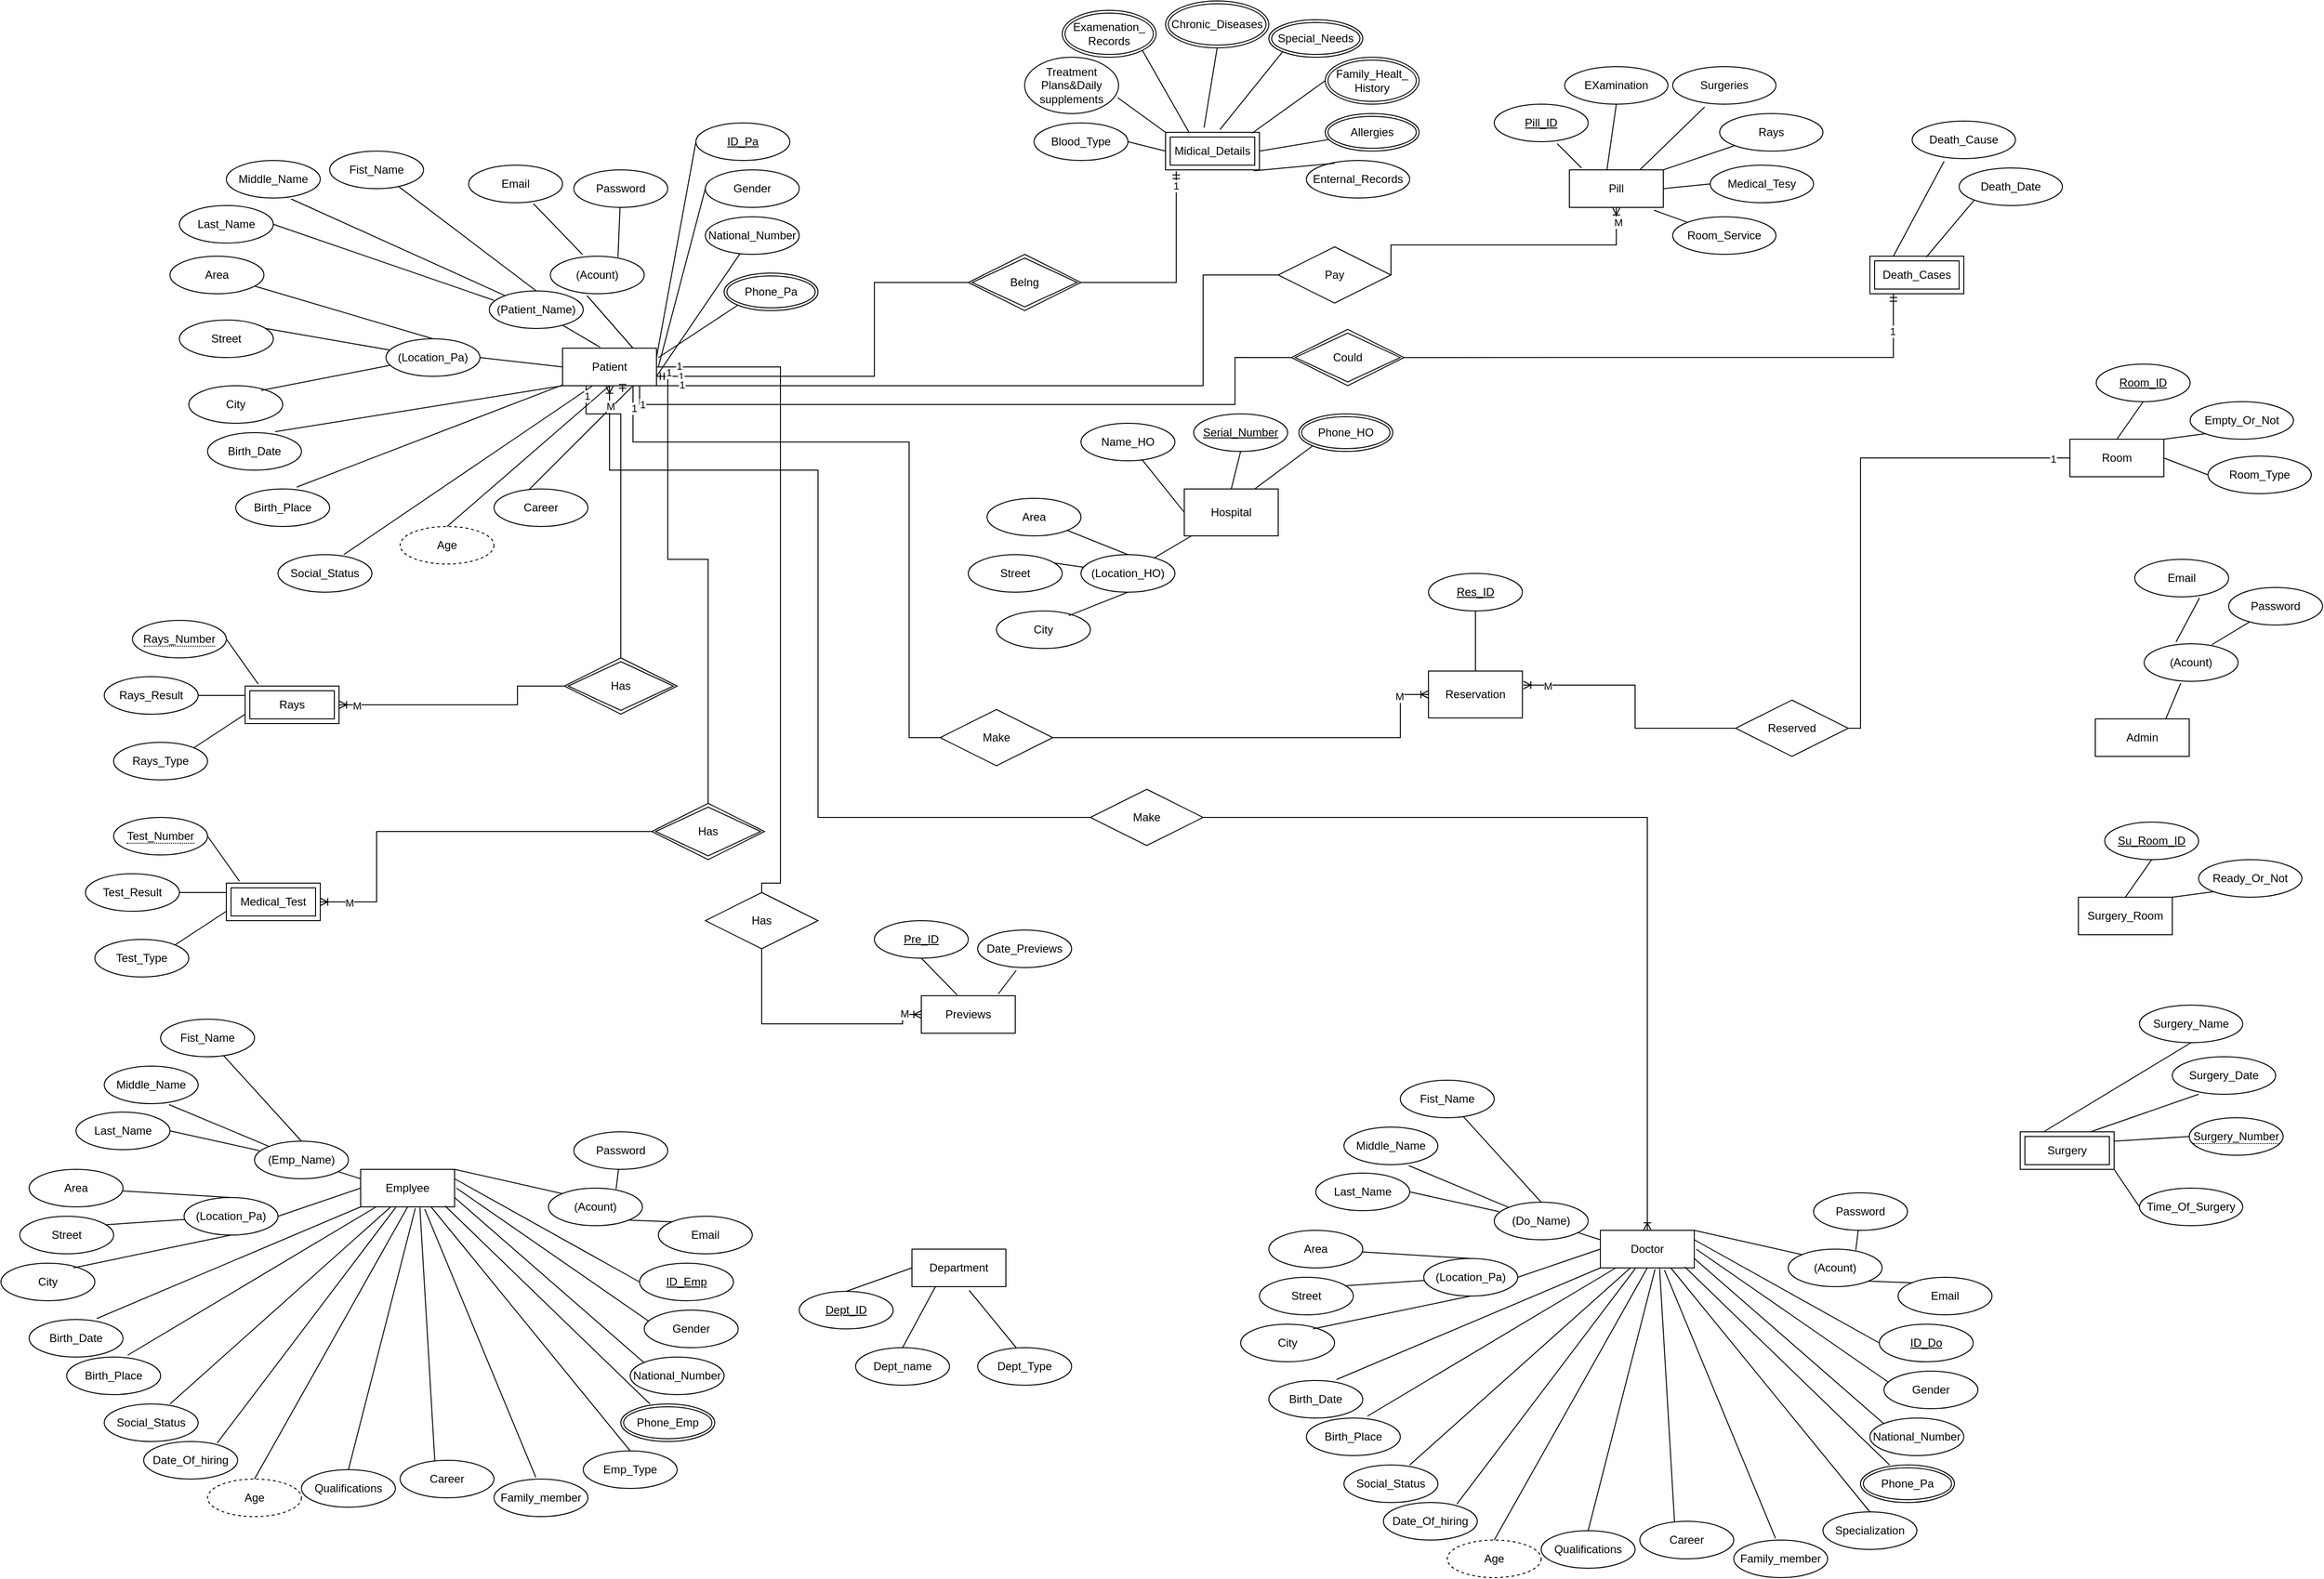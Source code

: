 <mxfile version="15.8.7" type="device"><diagram id="R2lEEEUBdFMjLlhIrx00" name="Page-1"><mxGraphModel dx="1871" dy="1751" grid="1" gridSize="10" guides="1" tooltips="1" connect="1" arrows="1" fold="1" page="1" pageScale="1" pageWidth="850" pageHeight="1100" math="0" shadow="0" extFonts="Permanent Marker^https://fonts.googleapis.com/css?family=Permanent+Marker"><root><mxCell id="0"/><mxCell id="1" parent="0"/><mxCell id="u1pBeGqs2d3msCe7WVyi-1" value="Hospital" style="whiteSpace=wrap;html=1;align=center;" parent="1" vertex="1"><mxGeometry x="460" y="-230" width="100" height="50" as="geometry"/></mxCell><mxCell id="u1pBeGqs2d3msCe7WVyi-2" value="(Location_HO)" style="ellipse;whiteSpace=wrap;html=1;align=center;" parent="1" vertex="1"><mxGeometry x="350" y="-160" width="100" height="40" as="geometry"/></mxCell><mxCell id="u1pBeGqs2d3msCe7WVyi-6" value="" style="endArrow=none;html=1;rounded=0;" parent="1" source="u1pBeGqs2d3msCe7WVyi-2" target="u1pBeGqs2d3msCe7WVyi-1" edge="1"><mxGeometry relative="1" as="geometry"><mxPoint x="300" y="340" as="sourcePoint"/><mxPoint x="460" y="340" as="targetPoint"/></mxGeometry></mxCell><mxCell id="u1pBeGqs2d3msCe7WVyi-7" value="Area" style="ellipse;whiteSpace=wrap;html=1;align=center;" parent="1" vertex="1"><mxGeometry x="250" y="-220" width="100" height="40" as="geometry"/></mxCell><mxCell id="u1pBeGqs2d3msCe7WVyi-8" value="Name_HO" style="ellipse;whiteSpace=wrap;html=1;align=center;" parent="1" vertex="1"><mxGeometry x="350" y="-300" width="100" height="40" as="geometry"/></mxCell><mxCell id="u1pBeGqs2d3msCe7WVyi-13" value="" style="endArrow=none;html=1;rounded=0;entryX=0;entryY=0.5;entryDx=0;entryDy=0;" parent="1" source="u1pBeGqs2d3msCe7WVyi-8" target="u1pBeGqs2d3msCe7WVyi-1" edge="1"><mxGeometry relative="1" as="geometry"><mxPoint x="383.053" y="-129.337" as="sourcePoint"/><mxPoint x="436.957" y="-210" as="targetPoint"/></mxGeometry></mxCell><mxCell id="u1pBeGqs2d3msCe7WVyi-14" value="Serial_Number" style="ellipse;whiteSpace=wrap;html=1;align=center;fontStyle=4;" parent="1" vertex="1"><mxGeometry x="470" y="-310" width="100" height="40" as="geometry"/></mxCell><mxCell id="u1pBeGqs2d3msCe7WVyi-17" value="" style="endArrow=none;html=1;rounded=0;entryX=0.5;entryY=1;entryDx=0;entryDy=0;exitX=0.5;exitY=0;exitDx=0;exitDy=0;" parent="1" source="u1pBeGqs2d3msCe7WVyi-1" target="u1pBeGqs2d3msCe7WVyi-14" edge="1"><mxGeometry relative="1" as="geometry"><mxPoint x="510" y="-240" as="sourcePoint"/><mxPoint x="653.907" y="-300" as="targetPoint"/></mxGeometry></mxCell><mxCell id="u1pBeGqs2d3msCe7WVyi-18" value="City" style="ellipse;whiteSpace=wrap;html=1;align=center;" parent="1" vertex="1"><mxGeometry x="260" y="-100" width="100" height="40" as="geometry"/></mxCell><mxCell id="u1pBeGqs2d3msCe7WVyi-19" value="Street" style="ellipse;whiteSpace=wrap;html=1;align=center;" parent="1" vertex="1"><mxGeometry x="230" y="-160" width="100" height="40" as="geometry"/></mxCell><mxCell id="u1pBeGqs2d3msCe7WVyi-20" value="" style="endArrow=none;html=1;rounded=0;entryX=0.5;entryY=0;entryDx=0;entryDy=0;" parent="1" source="u1pBeGqs2d3msCe7WVyi-7" target="u1pBeGqs2d3msCe7WVyi-2" edge="1"><mxGeometry relative="1" as="geometry"><mxPoint x="425.239" y="-250.952" as="sourcePoint"/><mxPoint x="470" y="-195" as="targetPoint"/></mxGeometry></mxCell><mxCell id="u1pBeGqs2d3msCe7WVyi-21" value="" style="endArrow=none;html=1;rounded=0;exitX=0.92;exitY=0.225;exitDx=0;exitDy=0;exitPerimeter=0;" parent="1" source="u1pBeGqs2d3msCe7WVyi-19" target="u1pBeGqs2d3msCe7WVyi-2" edge="1"><mxGeometry relative="1" as="geometry"><mxPoint x="345.355" y="-175.858" as="sourcePoint"/><mxPoint x="410" y="-150" as="targetPoint"/></mxGeometry></mxCell><mxCell id="u1pBeGqs2d3msCe7WVyi-22" value="" style="endArrow=none;html=1;rounded=0;entryX=0.5;entryY=1;entryDx=0;entryDy=0;exitX=0.77;exitY=0.125;exitDx=0;exitDy=0;exitPerimeter=0;" parent="1" source="u1pBeGqs2d3msCe7WVyi-18" target="u1pBeGqs2d3msCe7WVyi-2" edge="1"><mxGeometry relative="1" as="geometry"><mxPoint x="355.355" y="-165.858" as="sourcePoint"/><mxPoint x="420" y="-140" as="targetPoint"/></mxGeometry></mxCell><mxCell id="u1pBeGqs2d3msCe7WVyi-24" value="" style="endArrow=none;html=1;rounded=0;entryX=0;entryY=1;entryDx=0;entryDy=0;exitX=0.75;exitY=0;exitDx=0;exitDy=0;" parent="1" source="u1pBeGqs2d3msCe7WVyi-1" target="u1pBeGqs2d3msCe7WVyi-27" edge="1"><mxGeometry relative="1" as="geometry"><mxPoint x="520" y="-220" as="sourcePoint"/><mxPoint x="580" y="-260" as="targetPoint"/></mxGeometry></mxCell><mxCell id="u1pBeGqs2d3msCe7WVyi-25" value="Patient" style="whiteSpace=wrap;html=1;align=center;" parent="1" vertex="1"><mxGeometry x="-202" y="-380" width="100" height="40" as="geometry"/></mxCell><mxCell id="u1pBeGqs2d3msCe7WVyi-26" value="(Acount)" style="ellipse;whiteSpace=wrap;html=1;align=center;" parent="1" vertex="1"><mxGeometry x="-215" y="-478" width="100" height="40" as="geometry"/></mxCell><mxCell id="u1pBeGqs2d3msCe7WVyi-27" value="Phone_HO" style="ellipse;shape=doubleEllipse;margin=3;whiteSpace=wrap;html=1;align=center;" parent="1" vertex="1"><mxGeometry x="582" y="-310" width="100" height="40" as="geometry"/></mxCell><mxCell id="u1pBeGqs2d3msCe7WVyi-28" value="Email" style="ellipse;whiteSpace=wrap;html=1;align=center;" parent="1" vertex="1"><mxGeometry x="-302" y="-575" width="100" height="40" as="geometry"/></mxCell><mxCell id="u1pBeGqs2d3msCe7WVyi-29" value="Password" style="ellipse;whiteSpace=wrap;html=1;align=center;" parent="1" vertex="1"><mxGeometry x="-190" y="-570" width="100" height="40" as="geometry"/></mxCell><mxCell id="u1pBeGqs2d3msCe7WVyi-35" value="" style="endArrow=none;html=1;rounded=0;entryX=0.72;entryY=0.025;entryDx=0;entryDy=0;entryPerimeter=0;" parent="1" source="u1pBeGqs2d3msCe7WVyi-29" target="u1pBeGqs2d3msCe7WVyi-26" edge="1"><mxGeometry relative="1" as="geometry"><mxPoint x="300" y="-370" as="sourcePoint"/><mxPoint x="-60" y="-450" as="targetPoint"/></mxGeometry></mxCell><mxCell id="u1pBeGqs2d3msCe7WVyi-36" value="" style="endArrow=none;html=1;rounded=0;entryX=0.34;entryY=-0.05;entryDx=0;entryDy=0;entryPerimeter=0;exitX=0.69;exitY=1.025;exitDx=0;exitDy=0;exitPerimeter=0;" parent="1" source="u1pBeGqs2d3msCe7WVyi-28" target="u1pBeGqs2d3msCe7WVyi-26" edge="1"><mxGeometry relative="1" as="geometry"><mxPoint x="-27.624" y="-480.234" as="sourcePoint"/><mxPoint x="-47" y="-430" as="targetPoint"/></mxGeometry></mxCell><mxCell id="u1pBeGqs2d3msCe7WVyi-37" value="" style="endArrow=none;html=1;rounded=0;entryX=0.39;entryY=1.05;entryDx=0;entryDy=0;entryPerimeter=0;exitX=0.75;exitY=0;exitDx=0;exitDy=0;" parent="1" source="u1pBeGqs2d3msCe7WVyi-25" target="u1pBeGqs2d3msCe7WVyi-26" edge="1"><mxGeometry relative="1" as="geometry"><mxPoint x="-17.624" y="-470.234" as="sourcePoint"/><mxPoint x="-37" y="-420" as="targetPoint"/></mxGeometry></mxCell><mxCell id="u1pBeGqs2d3msCe7WVyi-38" value="(Patient_Name)" style="ellipse;whiteSpace=wrap;html=1;align=center;" parent="1" vertex="1"><mxGeometry x="-280" y="-441" width="100" height="40" as="geometry"/></mxCell><mxCell id="u1pBeGqs2d3msCe7WVyi-39" value="Middle_Name" style="ellipse;whiteSpace=wrap;html=1;align=center;" parent="1" vertex="1"><mxGeometry x="-560" y="-580" width="100" height="40" as="geometry"/></mxCell><mxCell id="u1pBeGqs2d3msCe7WVyi-40" value="Fist_Name" style="ellipse;whiteSpace=wrap;html=1;align=center;" parent="1" vertex="1"><mxGeometry x="-450" y="-590" width="100" height="40" as="geometry"/></mxCell><mxCell id="u1pBeGqs2d3msCe7WVyi-41" value="" style="endArrow=none;html=1;rounded=0;entryX=0.5;entryY=0;entryDx=0;entryDy=0;" parent="1" source="u1pBeGqs2d3msCe7WVyi-40" target="u1pBeGqs2d3msCe7WVyi-38" edge="1"><mxGeometry relative="1" as="geometry"><mxPoint x="60" y="-390" as="sourcePoint"/><mxPoint x="-230" y="-450" as="targetPoint"/></mxGeometry></mxCell><mxCell id="u1pBeGqs2d3msCe7WVyi-42" value="" style="endArrow=none;html=1;rounded=0;exitX=0.69;exitY=1.025;exitDx=0;exitDy=0;exitPerimeter=0;" parent="1" source="u1pBeGqs2d3msCe7WVyi-39" target="u1pBeGqs2d3msCe7WVyi-38" edge="1"><mxGeometry relative="1" as="geometry"><mxPoint x="-267.624" y="-500.234" as="sourcePoint"/><mxPoint x="-335" y="-463" as="targetPoint"/></mxGeometry></mxCell><mxCell id="u1pBeGqs2d3msCe7WVyi-43" value="Last_Name" style="ellipse;whiteSpace=wrap;html=1;align=center;" parent="1" vertex="1"><mxGeometry x="-610" y="-532" width="100" height="40" as="geometry"/></mxCell><mxCell id="u1pBeGqs2d3msCe7WVyi-45" value="" style="endArrow=none;html=1;rounded=0;exitX=1;exitY=0.5;exitDx=0;exitDy=0;entryX=0.05;entryY=0.25;entryDx=0;entryDy=0;entryPerimeter=0;" parent="1" source="u1pBeGqs2d3msCe7WVyi-43" target="u1pBeGqs2d3msCe7WVyi-38" edge="1"><mxGeometry relative="1" as="geometry"><mxPoint x="-301" y="-499" as="sourcePoint"/><mxPoint x="-237.275" y="-429.768" as="targetPoint"/></mxGeometry></mxCell><mxCell id="u1pBeGqs2d3msCe7WVyi-46" value="" style="endArrow=none;html=1;rounded=0;exitX=0.4;exitY=-0.025;exitDx=0;exitDy=0;exitPerimeter=0;" parent="1" source="u1pBeGqs2d3msCe7WVyi-25" target="u1pBeGqs2d3msCe7WVyi-38" edge="1"><mxGeometry relative="1" as="geometry"><mxPoint x="-117" y="-370" as="sourcePoint"/><mxPoint x="-80" y="-389" as="targetPoint"/></mxGeometry></mxCell><mxCell id="u1pBeGqs2d3msCe7WVyi-49" value="(Location_Pa)" style="ellipse;whiteSpace=wrap;html=1;align=center;" parent="1" vertex="1"><mxGeometry x="-390" y="-390" width="100" height="40" as="geometry"/></mxCell><mxCell id="u1pBeGqs2d3msCe7WVyi-50" value="Area" style="ellipse;whiteSpace=wrap;html=1;align=center;" parent="1" vertex="1"><mxGeometry x="-620" y="-478" width="100" height="40" as="geometry"/></mxCell><mxCell id="u1pBeGqs2d3msCe7WVyi-51" value="City" style="ellipse;whiteSpace=wrap;html=1;align=center;" parent="1" vertex="1"><mxGeometry x="-600" y="-340" width="100" height="40" as="geometry"/></mxCell><mxCell id="u1pBeGqs2d3msCe7WVyi-52" value="Street" style="ellipse;whiteSpace=wrap;html=1;align=center;" parent="1" vertex="1"><mxGeometry x="-610" y="-410" width="100" height="40" as="geometry"/></mxCell><mxCell id="u1pBeGqs2d3msCe7WVyi-53" value="" style="endArrow=none;html=1;rounded=0;entryX=0.5;entryY=0;entryDx=0;entryDy=0;" parent="1" source="u1pBeGqs2d3msCe7WVyi-50" target="u1pBeGqs2d3msCe7WVyi-49" edge="1"><mxGeometry relative="1" as="geometry"><mxPoint x="-314.761" y="-480.952" as="sourcePoint"/><mxPoint x="-270" y="-425" as="targetPoint"/></mxGeometry></mxCell><mxCell id="u1pBeGqs2d3msCe7WVyi-54" value="" style="endArrow=none;html=1;rounded=0;exitX=0.92;exitY=0.225;exitDx=0;exitDy=0;exitPerimeter=0;" parent="1" source="u1pBeGqs2d3msCe7WVyi-52" target="u1pBeGqs2d3msCe7WVyi-49" edge="1"><mxGeometry relative="1" as="geometry"><mxPoint x="-394.645" y="-405.858" as="sourcePoint"/><mxPoint x="-330" y="-380" as="targetPoint"/></mxGeometry></mxCell><mxCell id="u1pBeGqs2d3msCe7WVyi-55" value="" style="endArrow=none;html=1;rounded=0;entryX=0.037;entryY=0.71;entryDx=0;entryDy=0;exitX=0.77;exitY=0.125;exitDx=0;exitDy=0;exitPerimeter=0;entryPerimeter=0;" parent="1" source="u1pBeGqs2d3msCe7WVyi-51" target="u1pBeGqs2d3msCe7WVyi-49" edge="1"><mxGeometry relative="1" as="geometry"><mxPoint x="-464.645" y="-385.858" as="sourcePoint"/><mxPoint x="-420" y="-340" as="targetPoint"/></mxGeometry></mxCell><mxCell id="u1pBeGqs2d3msCe7WVyi-56" value="" style="endArrow=none;html=1;rounded=0;entryX=1;entryY=0.5;entryDx=0;entryDy=0;exitX=0;exitY=0.5;exitDx=0;exitDy=0;" parent="1" source="u1pBeGqs2d3msCe7WVyi-25" target="u1pBeGqs2d3msCe7WVyi-49" edge="1"><mxGeometry relative="1" as="geometry"><mxPoint x="-200" y="-370" as="sourcePoint"/><mxPoint x="-191.884" y="-394.461" as="targetPoint"/></mxGeometry></mxCell><mxCell id="u1pBeGqs2d3msCe7WVyi-57" value="Birth_Date" style="ellipse;whiteSpace=wrap;html=1;align=center;" parent="1" vertex="1"><mxGeometry x="-580" y="-290" width="100" height="40" as="geometry"/></mxCell><mxCell id="u1pBeGqs2d3msCe7WVyi-58" value="" style="endArrow=none;html=1;rounded=0;entryX=0.72;entryY=-0.025;entryDx=0;entryDy=0;exitX=0;exitY=1;exitDx=0;exitDy=0;entryPerimeter=0;" parent="1" source="u1pBeGqs2d3msCe7WVyi-25" target="u1pBeGqs2d3msCe7WVyi-57" edge="1"><mxGeometry relative="1" as="geometry"><mxPoint x="-192" y="-350" as="sourcePoint"/><mxPoint x="-280" y="-360" as="targetPoint"/></mxGeometry></mxCell><mxCell id="u1pBeGqs2d3msCe7WVyi-59" value="Birth_Place" style="ellipse;whiteSpace=wrap;html=1;align=center;" parent="1" vertex="1"><mxGeometry x="-550" y="-230" width="100" height="40" as="geometry"/></mxCell><mxCell id="u1pBeGqs2d3msCe7WVyi-60" value="" style="endArrow=none;html=1;rounded=0;entryX=0.65;entryY=-0.05;entryDx=0;entryDy=0;entryPerimeter=0;" parent="1" source="u1pBeGqs2d3msCe7WVyi-25" target="u1pBeGqs2d3msCe7WVyi-59" edge="1"><mxGeometry relative="1" as="geometry"><mxPoint x="-192" y="-330" as="sourcePoint"/><mxPoint x="-348" y="-281" as="targetPoint"/></mxGeometry></mxCell><mxCell id="u1pBeGqs2d3msCe7WVyi-61" value="Social_Status" style="ellipse;whiteSpace=wrap;html=1;align=center;" parent="1" vertex="1"><mxGeometry x="-505" y="-160" width="100" height="40" as="geometry"/></mxCell><mxCell id="u1pBeGqs2d3msCe7WVyi-62" value="" style="endArrow=none;html=1;rounded=0;entryX=0.7;entryY=0;entryDx=0;entryDy=0;entryPerimeter=0;" parent="1" target="u1pBeGqs2d3msCe7WVyi-61" edge="1"><mxGeometry relative="1" as="geometry"><mxPoint x="-170" y="-340" as="sourcePoint"/><mxPoint x="-350" y="-222" as="targetPoint"/></mxGeometry></mxCell><mxCell id="u1pBeGqs2d3msCe7WVyi-63" value="ID_Pa" style="ellipse;whiteSpace=wrap;html=1;align=center;fontStyle=4;" parent="1" vertex="1"><mxGeometry x="-60" y="-620" width="100" height="40" as="geometry"/></mxCell><mxCell id="u1pBeGqs2d3msCe7WVyi-64" value="" style="endArrow=none;html=1;rounded=0;entryX=0;entryY=0.5;entryDx=0;entryDy=0;exitX=1;exitY=0.25;exitDx=0;exitDy=0;" parent="1" source="u1pBeGqs2d3msCe7WVyi-25" target="u1pBeGqs2d3msCe7WVyi-63" edge="1"><mxGeometry relative="1" as="geometry"><mxPoint x="-117" y="-370" as="sourcePoint"/><mxPoint x="-80" y="-389" as="targetPoint"/></mxGeometry></mxCell><mxCell id="u1pBeGqs2d3msCe7WVyi-65" value="Gender" style="ellipse;whiteSpace=wrap;html=1;align=center;" parent="1" vertex="1"><mxGeometry x="-50" y="-570" width="100" height="40" as="geometry"/></mxCell><mxCell id="u1pBeGqs2d3msCe7WVyi-66" value="" style="endArrow=none;html=1;rounded=0;entryX=0;entryY=0.5;entryDx=0;entryDy=0;" parent="1" target="u1pBeGqs2d3msCe7WVyi-65" edge="1"><mxGeometry relative="1" as="geometry"><mxPoint x="-100" y="-360" as="sourcePoint"/><mxPoint x="10" y="-400" as="targetPoint"/></mxGeometry></mxCell><mxCell id="u1pBeGqs2d3msCe7WVyi-67" value="National_Number" style="ellipse;whiteSpace=wrap;html=1;align=center;" parent="1" vertex="1"><mxGeometry x="-50" y="-520" width="100" height="40" as="geometry"/></mxCell><mxCell id="u1pBeGqs2d3msCe7WVyi-68" value="" style="endArrow=none;html=1;rounded=0;exitX=1;exitY=0.75;exitDx=0;exitDy=0;" parent="1" source="u1pBeGqs2d3msCe7WVyi-25" target="u1pBeGqs2d3msCe7WVyi-67" edge="1"><mxGeometry relative="1" as="geometry"><mxPoint x="-90" y="-350" as="sourcePoint"/><mxPoint x="10" y="-310" as="targetPoint"/></mxGeometry></mxCell><mxCell id="u1pBeGqs2d3msCe7WVyi-69" value="Career" style="ellipse;whiteSpace=wrap;html=1;align=center;" parent="1" vertex="1"><mxGeometry x="-275" y="-230" width="100" height="40" as="geometry"/></mxCell><mxCell id="u1pBeGqs2d3msCe7WVyi-70" value="Phone_Pa" style="ellipse;shape=doubleEllipse;margin=3;whiteSpace=wrap;html=1;align=center;" parent="1" vertex="1"><mxGeometry x="-30" y="-460" width="100" height="40" as="geometry"/></mxCell><mxCell id="u1pBeGqs2d3msCe7WVyi-71" value="" style="endArrow=none;html=1;rounded=0;entryX=0;entryY=1;entryDx=0;entryDy=0;" parent="1" target="u1pBeGqs2d3msCe7WVyi-70" edge="1"><mxGeometry relative="1" as="geometry"><mxPoint x="-100" y="-370" as="sourcePoint"/><mxPoint x="-30" y="-260" as="targetPoint"/></mxGeometry></mxCell><mxCell id="u1pBeGqs2d3msCe7WVyi-72" value="" style="endArrow=none;html=1;rounded=0;entryX=0.37;entryY=0.025;entryDx=0;entryDy=0;entryPerimeter=0;exitX=0.75;exitY=1;exitDx=0;exitDy=0;" parent="1" source="u1pBeGqs2d3msCe7WVyi-25" target="u1pBeGqs2d3msCe7WVyi-69" edge="1"><mxGeometry relative="1" as="geometry"><mxPoint x="-130" y="-350" as="sourcePoint"/><mxPoint x="41" y="-310" as="targetPoint"/></mxGeometry></mxCell><mxCell id="u1pBeGqs2d3msCe7WVyi-73" value="Age" style="ellipse;whiteSpace=wrap;html=1;align=center;dashed=1;" parent="1" vertex="1"><mxGeometry x="-375" y="-190" width="100" height="40" as="geometry"/></mxCell><mxCell id="u1pBeGqs2d3msCe7WVyi-74" value="" style="endArrow=none;html=1;rounded=0;entryX=0.5;entryY=0;entryDx=0;entryDy=0;exitX=0.5;exitY=1;exitDx=0;exitDy=0;" parent="1" source="u1pBeGqs2d3msCe7WVyi-25" target="u1pBeGqs2d3msCe7WVyi-73" edge="1"><mxGeometry relative="1" as="geometry"><mxPoint x="-109" y="-328" as="sourcePoint"/><mxPoint x="27" y="-249" as="targetPoint"/></mxGeometry></mxCell><mxCell id="WhupMV9TFP9cW5y8uytr-2" value="Midical_Details" style="shape=ext;margin=3;double=1;whiteSpace=wrap;html=1;align=center;" parent="1" vertex="1"><mxGeometry x="440" y="-610" width="100" height="40" as="geometry"/></mxCell><mxCell id="WhupMV9TFP9cW5y8uytr-3" value="Treatment&lt;br&gt;Plans&amp;amp;Daily&lt;br&gt;supplements" style="ellipse;whiteSpace=wrap;html=1;align=center;" parent="1" vertex="1"><mxGeometry x="290" y="-690" width="100" height="60" as="geometry"/></mxCell><mxCell id="WhupMV9TFP9cW5y8uytr-4" value="Examenation_&lt;br&gt;Records" style="ellipse;shape=doubleEllipse;margin=3;whiteSpace=wrap;html=1;align=center;" parent="1" vertex="1"><mxGeometry x="330" y="-740" width="100" height="50" as="geometry"/></mxCell><mxCell id="WhupMV9TFP9cW5y8uytr-5" value="Chronic_Diseases" style="ellipse;shape=doubleEllipse;margin=3;whiteSpace=wrap;html=1;align=center;" parent="1" vertex="1"><mxGeometry x="440" y="-750" width="110" height="50" as="geometry"/></mxCell><mxCell id="WhupMV9TFP9cW5y8uytr-6" value="Allergies" style="ellipse;shape=doubleEllipse;margin=3;whiteSpace=wrap;html=1;align=center;" parent="1" vertex="1"><mxGeometry x="610" y="-630" width="100" height="40" as="geometry"/></mxCell><mxCell id="WhupMV9TFP9cW5y8uytr-7" value="Family_Healt_&lt;br&gt;History" style="ellipse;shape=doubleEllipse;margin=3;whiteSpace=wrap;html=1;align=center;" parent="1" vertex="1"><mxGeometry x="610" y="-690" width="100" height="50" as="geometry"/></mxCell><mxCell id="WhupMV9TFP9cW5y8uytr-8" value="Special_Needs" style="ellipse;shape=doubleEllipse;margin=3;whiteSpace=wrap;html=1;align=center;" parent="1" vertex="1"><mxGeometry x="550" y="-730" width="100" height="40" as="geometry"/></mxCell><mxCell id="WhupMV9TFP9cW5y8uytr-9" value="Enternal_Records" style="ellipse;whiteSpace=wrap;html=1;align=center;" parent="1" vertex="1"><mxGeometry x="590" y="-580" width="110" height="40" as="geometry"/></mxCell><mxCell id="WhupMV9TFP9cW5y8uytr-10" value="Blood_Type" style="ellipse;whiteSpace=wrap;html=1;align=center;" parent="1" vertex="1"><mxGeometry x="300" y="-620" width="100" height="40" as="geometry"/></mxCell><mxCell id="WhupMV9TFP9cW5y8uytr-11" value="" style="endArrow=none;html=1;rounded=0;exitX=0;exitY=0.5;exitDx=0;exitDy=0;entryX=1;entryY=0.5;entryDx=0;entryDy=0;" parent="1" source="WhupMV9TFP9cW5y8uytr-2" target="WhupMV9TFP9cW5y8uytr-10" edge="1"><mxGeometry relative="1" as="geometry"><mxPoint x="440" y="-650" as="sourcePoint"/><mxPoint x="600" y="-650" as="targetPoint"/></mxGeometry></mxCell><mxCell id="WhupMV9TFP9cW5y8uytr-12" value="" style="endArrow=none;html=1;rounded=0;exitX=0;exitY=0;exitDx=0;exitDy=0;entryX=0.99;entryY=0.717;entryDx=0;entryDy=0;entryPerimeter=0;" parent="1" source="WhupMV9TFP9cW5y8uytr-2" target="WhupMV9TFP9cW5y8uytr-3" edge="1"><mxGeometry relative="1" as="geometry"><mxPoint x="450" y="-580" as="sourcePoint"/><mxPoint x="380" y="-650" as="targetPoint"/></mxGeometry></mxCell><mxCell id="WhupMV9TFP9cW5y8uytr-13" value="" style="endArrow=none;html=1;rounded=0;exitX=0.25;exitY=0;exitDx=0;exitDy=0;entryX=1;entryY=1;entryDx=0;entryDy=0;" parent="1" source="WhupMV9TFP9cW5y8uytr-2" target="WhupMV9TFP9cW5y8uytr-4" edge="1"><mxGeometry relative="1" as="geometry"><mxPoint x="460" y="-570" as="sourcePoint"/><mxPoint x="420" y="-580" as="targetPoint"/></mxGeometry></mxCell><mxCell id="WhupMV9TFP9cW5y8uytr-15" value="" style="endArrow=none;html=1;rounded=0;exitX=0.41;exitY=-0.125;exitDx=0;exitDy=0;entryX=0.5;entryY=1;entryDx=0;entryDy=0;exitPerimeter=0;" parent="1" source="WhupMV9TFP9cW5y8uytr-2" target="WhupMV9TFP9cW5y8uytr-5" edge="1"><mxGeometry relative="1" as="geometry"><mxPoint x="475" y="-600" as="sourcePoint"/><mxPoint x="425.355" y="-687.322" as="targetPoint"/></mxGeometry></mxCell><mxCell id="WhupMV9TFP9cW5y8uytr-16" value="" style="endArrow=none;html=1;rounded=0;exitX=0.58;exitY=-0.075;exitDx=0;exitDy=0;entryX=0;entryY=1;entryDx=0;entryDy=0;exitPerimeter=0;" parent="1" source="WhupMV9TFP9cW5y8uytr-2" target="WhupMV9TFP9cW5y8uytr-8" edge="1"><mxGeometry relative="1" as="geometry"><mxPoint x="491" y="-605" as="sourcePoint"/><mxPoint x="505" y="-690" as="targetPoint"/></mxGeometry></mxCell><mxCell id="WhupMV9TFP9cW5y8uytr-17" value="" style="endArrow=none;html=1;rounded=0;exitX=0.92;exitY=0.025;exitDx=0;exitDy=0;entryX=0;entryY=0.5;entryDx=0;entryDy=0;exitPerimeter=0;" parent="1" source="WhupMV9TFP9cW5y8uytr-2" target="WhupMV9TFP9cW5y8uytr-7" edge="1"><mxGeometry relative="1" as="geometry"><mxPoint x="508" y="-603" as="sourcePoint"/><mxPoint x="574.645" y="-685.858" as="targetPoint"/></mxGeometry></mxCell><mxCell id="WhupMV9TFP9cW5y8uytr-18" value="" style="endArrow=none;html=1;rounded=0;exitX=1;exitY=0.5;exitDx=0;exitDy=0;" parent="1" source="WhupMV9TFP9cW5y8uytr-2" target="WhupMV9TFP9cW5y8uytr-6" edge="1"><mxGeometry relative="1" as="geometry"><mxPoint x="542" y="-599" as="sourcePoint"/><mxPoint x="620" y="-655" as="targetPoint"/></mxGeometry></mxCell><mxCell id="WhupMV9TFP9cW5y8uytr-19" value="" style="endArrow=none;html=1;rounded=0;exitX=0.94;exitY=1.025;exitDx=0;exitDy=0;entryX=0.273;entryY=0.075;entryDx=0;entryDy=0;entryPerimeter=0;exitPerimeter=0;" parent="1" source="WhupMV9TFP9cW5y8uytr-2" target="WhupMV9TFP9cW5y8uytr-9" edge="1"><mxGeometry relative="1" as="geometry"><mxPoint x="550" y="-580" as="sourcePoint"/><mxPoint x="623.846" y="-592.308" as="targetPoint"/></mxGeometry></mxCell><mxCell id="WhupMV9TFP9cW5y8uytr-20" value="Pill" style="whiteSpace=wrap;html=1;align=center;" parent="1" vertex="1"><mxGeometry x="870" y="-570" width="100" height="40" as="geometry"/></mxCell><mxCell id="WhupMV9TFP9cW5y8uytr-21" value="Surgery" style="shape=ext;margin=3;double=1;whiteSpace=wrap;html=1;align=center;" parent="1" vertex="1"><mxGeometry x="1350" y="455" width="100" height="40" as="geometry"/></mxCell><mxCell id="WhupMV9TFP9cW5y8uytr-23" value="Surgery_Name" style="ellipse;whiteSpace=wrap;html=1;align=center;" parent="1" vertex="1"><mxGeometry x="1477" y="320" width="110" height="40" as="geometry"/></mxCell><mxCell id="WhupMV9TFP9cW5y8uytr-24" value="" style="endArrow=none;html=1;rounded=0;exitX=0.25;exitY=0;exitDx=0;exitDy=0;entryX=0.5;entryY=1;entryDx=0;entryDy=0;" parent="1" source="WhupMV9TFP9cW5y8uytr-21" target="WhupMV9TFP9cW5y8uytr-23" edge="1"><mxGeometry relative="1" as="geometry"><mxPoint x="1090" y="415" as="sourcePoint"/><mxPoint x="1163.846" y="402.692" as="targetPoint"/><Array as="points"/></mxGeometry></mxCell><mxCell id="WhupMV9TFP9cW5y8uytr-25" value="" style="endArrow=none;html=1;rounded=0;exitX=0.75;exitY=0;exitDx=0;exitDy=0;entryX=0.255;entryY=1;entryDx=0;entryDy=0;entryPerimeter=0;" parent="1" source="WhupMV9TFP9cW5y8uytr-21" target="WhupMV9TFP9cW5y8uytr-28" edge="1"><mxGeometry relative="1" as="geometry"><mxPoint x="1406" y="472" as="sourcePoint"/><mxPoint x="1385" y="445" as="targetPoint"/><Array as="points"/></mxGeometry></mxCell><mxCell id="WhupMV9TFP9cW5y8uytr-28" value="Surgery_Date" style="ellipse;whiteSpace=wrap;html=1;align=center;" parent="1" vertex="1"><mxGeometry x="1512" y="375" width="110" height="40" as="geometry"/></mxCell><mxCell id="WhupMV9TFP9cW5y8uytr-29" value="" style="endArrow=none;html=1;rounded=0;exitX=0.75;exitY=0;exitDx=0;exitDy=0;entryX=0.309;entryY=1.075;entryDx=0;entryDy=0;entryPerimeter=0;" parent="1" source="WhupMV9TFP9cW5y8uytr-20" target="WhupMV9TFP9cW5y8uytr-32" edge="1"><mxGeometry relative="1" as="geometry"><mxPoint x="995" y="-590" as="sourcePoint"/><mxPoint x="1016.109" y="-625.858" as="targetPoint"/><Array as="points"/></mxGeometry></mxCell><mxCell id="WhupMV9TFP9cW5y8uytr-30" value="EXamination" style="ellipse;whiteSpace=wrap;html=1;align=center;" parent="1" vertex="1"><mxGeometry x="865" y="-680" width="110" height="40" as="geometry"/></mxCell><mxCell id="WhupMV9TFP9cW5y8uytr-31" value="" style="endArrow=none;html=1;rounded=0;exitX=0.4;exitY=0;exitDx=0;exitDy=0;exitPerimeter=0;entryX=0.5;entryY=1;entryDx=0;entryDy=0;" parent="1" source="WhupMV9TFP9cW5y8uytr-20" target="WhupMV9TFP9cW5y8uytr-30" edge="1"><mxGeometry relative="1" as="geometry"><mxPoint x="936" y="-593" as="sourcePoint"/><mxPoint x="703.846" y="-652.308" as="targetPoint"/><Array as="points"/></mxGeometry></mxCell><mxCell id="WhupMV9TFP9cW5y8uytr-32" value="Surgeries" style="ellipse;whiteSpace=wrap;html=1;align=center;" parent="1" vertex="1"><mxGeometry x="980" y="-680" width="110" height="40" as="geometry"/></mxCell><mxCell id="WhupMV9TFP9cW5y8uytr-34" value="" style="endArrow=none;html=1;rounded=0;exitX=1;exitY=0;exitDx=0;exitDy=0;entryX=0;entryY=1;entryDx=0;entryDy=0;" parent="1" source="WhupMV9TFP9cW5y8uytr-20" target="WhupMV9TFP9cW5y8uytr-37" edge="1"><mxGeometry relative="1" as="geometry"><mxPoint x="1140" y="-525" as="sourcePoint"/><mxPoint x="1161.109" y="-560.858" as="targetPoint"/><Array as="points"/></mxGeometry></mxCell><mxCell id="WhupMV9TFP9cW5y8uytr-35" value="Medical_Tesy" style="ellipse;whiteSpace=wrap;html=1;align=center;" parent="1" vertex="1"><mxGeometry x="1020" y="-575" width="110" height="40" as="geometry"/></mxCell><mxCell id="WhupMV9TFP9cW5y8uytr-36" value="" style="endArrow=none;html=1;rounded=0;exitX=1;exitY=0.5;exitDx=0;exitDy=0;entryX=0;entryY=0.5;entryDx=0;entryDy=0;" parent="1" source="WhupMV9TFP9cW5y8uytr-20" target="WhupMV9TFP9cW5y8uytr-35" edge="1"><mxGeometry relative="1" as="geometry"><mxPoint x="1081" y="-528" as="sourcePoint"/><mxPoint x="848.846" y="-587.308" as="targetPoint"/><Array as="points"/></mxGeometry></mxCell><mxCell id="WhupMV9TFP9cW5y8uytr-37" value="Rays" style="ellipse;whiteSpace=wrap;html=1;align=center;" parent="1" vertex="1"><mxGeometry x="1030" y="-630" width="110" height="40" as="geometry"/></mxCell><mxCell id="WhupMV9TFP9cW5y8uytr-42" value="Room_Service" style="ellipse;whiteSpace=wrap;html=1;align=center;" parent="1" vertex="1"><mxGeometry x="980" y="-520" width="110" height="40" as="geometry"/></mxCell><mxCell id="WhupMV9TFP9cW5y8uytr-43" value="" style="endArrow=none;html=1;rounded=0;entryX=0.9;entryY=1.075;entryDx=0;entryDy=0;entryPerimeter=0;" parent="1" source="WhupMV9TFP9cW5y8uytr-42" target="WhupMV9TFP9cW5y8uytr-20" edge="1"><mxGeometry relative="1" as="geometry"><mxPoint x="1091" y="-518" as="sourcePoint"/><mxPoint x="1075" y="-555" as="targetPoint"/><Array as="points"/></mxGeometry></mxCell><mxCell id="WhupMV9TFP9cW5y8uytr-45" value="Pill_ID" style="ellipse;whiteSpace=wrap;html=1;align=center;fontStyle=4;" parent="1" vertex="1"><mxGeometry x="790" y="-640" width="100" height="40" as="geometry"/></mxCell><mxCell id="WhupMV9TFP9cW5y8uytr-51" value="" style="endArrow=none;html=1;rounded=0;exitX=0.13;exitY=-0.05;exitDx=0;exitDy=0;exitPerimeter=0;entryX=0.67;entryY=1.05;entryDx=0;entryDy=0;entryPerimeter=0;" parent="1" source="WhupMV9TFP9cW5y8uytr-20" target="WhupMV9TFP9cW5y8uytr-45" edge="1"><mxGeometry relative="1" as="geometry"><mxPoint x="920" y="-560" as="sourcePoint"/><mxPoint x="930" y="-630" as="targetPoint"/><Array as="points"/></mxGeometry></mxCell><mxCell id="WhupMV9TFP9cW5y8uytr-52" value="Surgery_Room" style="whiteSpace=wrap;html=1;align=center;" parent="1" vertex="1"><mxGeometry x="1412" y="205" width="100" height="40" as="geometry"/></mxCell><mxCell id="WhupMV9TFP9cW5y8uytr-54" value="Ready_Or_Not" style="ellipse;whiteSpace=wrap;html=1;align=center;" parent="1" vertex="1"><mxGeometry x="1540" y="165" width="110" height="40" as="geometry"/></mxCell><mxCell id="WhupMV9TFP9cW5y8uytr-55" value="Su_Room_ID" style="ellipse;whiteSpace=wrap;html=1;align=center;fontStyle=4;" parent="1" vertex="1"><mxGeometry x="1440" y="125" width="100" height="40" as="geometry"/></mxCell><mxCell id="WhupMV9TFP9cW5y8uytr-56" value="" style="endArrow=none;html=1;rounded=0;exitX=0.5;exitY=0;exitDx=0;exitDy=0;entryX=0.5;entryY=1;entryDx=0;entryDy=0;" parent="1" source="WhupMV9TFP9cW5y8uytr-52" target="WhupMV9TFP9cW5y8uytr-55" edge="1"><mxGeometry relative="1" as="geometry"><mxPoint x="1462" y="215" as="sourcePoint"/><mxPoint x="1472" y="145" as="targetPoint"/><Array as="points"/></mxGeometry></mxCell><mxCell id="WhupMV9TFP9cW5y8uytr-58" value="" style="endArrow=none;html=1;rounded=0;exitX=1;exitY=0;exitDx=0;exitDy=0;entryX=0;entryY=1;entryDx=0;entryDy=0;" parent="1" source="WhupMV9TFP9cW5y8uytr-52" target="WhupMV9TFP9cW5y8uytr-54" edge="1"><mxGeometry relative="1" as="geometry"><mxPoint x="1682" y="250" as="sourcePoint"/><mxPoint x="1703.109" y="214.142" as="targetPoint"/><Array as="points"/></mxGeometry></mxCell><mxCell id="WhupMV9TFP9cW5y8uytr-59" value="Admin" style="whiteSpace=wrap;html=1;align=center;" parent="1" vertex="1"><mxGeometry x="1430" y="15" width="100" height="40" as="geometry"/></mxCell><mxCell id="WhupMV9TFP9cW5y8uytr-60" value="" style="endArrow=none;html=1;rounded=0;entryX=0.39;entryY=1.05;entryDx=0;entryDy=0;entryPerimeter=0;exitX=0.75;exitY=0;exitDx=0;exitDy=0;" parent="1" source="WhupMV9TFP9cW5y8uytr-59" target="WhupMV9TFP9cW5y8uytr-61" edge="1"><mxGeometry relative="1" as="geometry"><mxPoint x="1614.376" y="-75.234" as="sourcePoint"/><mxPoint x="1595" y="-25" as="targetPoint"/></mxGeometry></mxCell><mxCell id="WhupMV9TFP9cW5y8uytr-61" value="(Acount)" style="ellipse;whiteSpace=wrap;html=1;align=center;" parent="1" vertex="1"><mxGeometry x="1482" y="-65" width="100" height="40" as="geometry"/></mxCell><mxCell id="WhupMV9TFP9cW5y8uytr-62" value="" style="endArrow=none;html=1;rounded=0;entryX=0.72;entryY=0.025;entryDx=0;entryDy=0;entryPerimeter=0;" parent="1" source="WhupMV9TFP9cW5y8uytr-63" target="WhupMV9TFP9cW5y8uytr-61" edge="1"><mxGeometry relative="1" as="geometry"><mxPoint x="1932" y="25" as="sourcePoint"/><mxPoint x="1572" y="-55" as="targetPoint"/></mxGeometry></mxCell><mxCell id="WhupMV9TFP9cW5y8uytr-63" value="Password" style="ellipse;whiteSpace=wrap;html=1;align=center;" parent="1" vertex="1"><mxGeometry x="1572" y="-125" width="100" height="40" as="geometry"/></mxCell><mxCell id="WhupMV9TFP9cW5y8uytr-64" value="" style="endArrow=none;html=1;rounded=0;entryX=0.34;entryY=-0.05;entryDx=0;entryDy=0;entryPerimeter=0;exitX=0.69;exitY=1.025;exitDx=0;exitDy=0;exitPerimeter=0;" parent="1" source="WhupMV9TFP9cW5y8uytr-65" target="WhupMV9TFP9cW5y8uytr-61" edge="1"><mxGeometry relative="1" as="geometry"><mxPoint x="1604.376" y="-85.234" as="sourcePoint"/><mxPoint x="1585" y="-35" as="targetPoint"/></mxGeometry></mxCell><mxCell id="WhupMV9TFP9cW5y8uytr-65" value="Email" style="ellipse;whiteSpace=wrap;html=1;align=center;" parent="1" vertex="1"><mxGeometry x="1472" y="-155" width="100" height="40" as="geometry"/></mxCell><mxCell id="WhupMV9TFP9cW5y8uytr-68" value="&lt;span style=&quot;border-bottom: 1px dotted&quot;&gt;Surgery_Number&lt;/span&gt;" style="ellipse;whiteSpace=wrap;html=1;align=center;" parent="1" vertex="1"><mxGeometry x="1530" y="440" width="100" height="40" as="geometry"/></mxCell><mxCell id="WhupMV9TFP9cW5y8uytr-69" value="" style="endArrow=none;html=1;rounded=0;exitX=1;exitY=0.25;exitDx=0;exitDy=0;entryX=0;entryY=0.5;entryDx=0;entryDy=0;" parent="1" source="WhupMV9TFP9cW5y8uytr-21" target="WhupMV9TFP9cW5y8uytr-68" edge="1"><mxGeometry relative="1" as="geometry"><mxPoint x="1435" y="465" as="sourcePoint"/><mxPoint x="1488.05" y="425" as="targetPoint"/><Array as="points"/></mxGeometry></mxCell><mxCell id="WhupMV9TFP9cW5y8uytr-70" value="Time_Of_Surgery" style="ellipse;whiteSpace=wrap;html=1;align=center;" parent="1" vertex="1"><mxGeometry x="1477" y="515" width="110" height="40" as="geometry"/></mxCell><mxCell id="WhupMV9TFP9cW5y8uytr-71" value="" style="endArrow=none;html=1;rounded=0;exitX=1;exitY=1;exitDx=0;exitDy=0;entryX=0;entryY=0.5;entryDx=0;entryDy=0;" parent="1" source="WhupMV9TFP9cW5y8uytr-21" target="WhupMV9TFP9cW5y8uytr-70" edge="1"><mxGeometry relative="1" as="geometry"><mxPoint x="1435" y="465" as="sourcePoint"/><mxPoint x="1488.05" y="425" as="targetPoint"/><Array as="points"/></mxGeometry></mxCell><mxCell id="WhupMV9TFP9cW5y8uytr-115" value="Doctor" style="whiteSpace=wrap;html=1;align=center;" parent="1" vertex="1"><mxGeometry x="903" y="560" width="100" height="40" as="geometry"/></mxCell><mxCell id="WhupMV9TFP9cW5y8uytr-116" value="(Acount)" style="ellipse;whiteSpace=wrap;html=1;align=center;" parent="1" vertex="1"><mxGeometry x="1103" y="580" width="100" height="40" as="geometry"/></mxCell><mxCell id="WhupMV9TFP9cW5y8uytr-117" value="Email" style="ellipse;whiteSpace=wrap;html=1;align=center;" parent="1" vertex="1"><mxGeometry x="1220" y="610" width="100" height="40" as="geometry"/></mxCell><mxCell id="WhupMV9TFP9cW5y8uytr-118" value="Password" style="ellipse;whiteSpace=wrap;html=1;align=center;" parent="1" vertex="1"><mxGeometry x="1130" y="520" width="100" height="40" as="geometry"/></mxCell><mxCell id="WhupMV9TFP9cW5y8uytr-119" value="" style="endArrow=none;html=1;rounded=0;entryX=0.72;entryY=0.025;entryDx=0;entryDy=0;entryPerimeter=0;" parent="1" source="WhupMV9TFP9cW5y8uytr-118" target="WhupMV9TFP9cW5y8uytr-116" edge="1"><mxGeometry relative="1" as="geometry"><mxPoint x="1405" y="570" as="sourcePoint"/><mxPoint x="1045" y="490" as="targetPoint"/></mxGeometry></mxCell><mxCell id="WhupMV9TFP9cW5y8uytr-120" value="" style="endArrow=none;html=1;rounded=0;entryX=1;entryY=1;entryDx=0;entryDy=0;exitX=0;exitY=0;exitDx=0;exitDy=0;" parent="1" source="WhupMV9TFP9cW5y8uytr-117" target="WhupMV9TFP9cW5y8uytr-116" edge="1"><mxGeometry relative="1" as="geometry"><mxPoint x="1077.376" y="459.766" as="sourcePoint"/><mxPoint x="1058" y="510" as="targetPoint"/></mxGeometry></mxCell><mxCell id="WhupMV9TFP9cW5y8uytr-121" value="" style="endArrow=none;html=1;rounded=0;exitX=1;exitY=0;exitDx=0;exitDy=0;entryX=0;entryY=0;entryDx=0;entryDy=0;" parent="1" source="WhupMV9TFP9cW5y8uytr-115" target="WhupMV9TFP9cW5y8uytr-116" edge="1"><mxGeometry relative="1" as="geometry"><mxPoint x="1087.376" y="469.766" as="sourcePoint"/><mxPoint x="1110" y="600" as="targetPoint"/></mxGeometry></mxCell><mxCell id="WhupMV9TFP9cW5y8uytr-122" value="(Do_Name)" style="ellipse;whiteSpace=wrap;html=1;align=center;" parent="1" vertex="1"><mxGeometry x="790" y="530" width="100" height="40" as="geometry"/></mxCell><mxCell id="WhupMV9TFP9cW5y8uytr-123" value="Middle_Name" style="ellipse;whiteSpace=wrap;html=1;align=center;" parent="1" vertex="1"><mxGeometry x="630" y="450" width="100" height="40" as="geometry"/></mxCell><mxCell id="WhupMV9TFP9cW5y8uytr-124" value="Fist_Name" style="ellipse;whiteSpace=wrap;html=1;align=center;" parent="1" vertex="1"><mxGeometry x="690" y="400" width="100" height="40" as="geometry"/></mxCell><mxCell id="WhupMV9TFP9cW5y8uytr-125" value="" style="endArrow=none;html=1;rounded=0;entryX=0.5;entryY=0;entryDx=0;entryDy=0;" parent="1" source="WhupMV9TFP9cW5y8uytr-124" target="WhupMV9TFP9cW5y8uytr-122" edge="1"><mxGeometry relative="1" as="geometry"><mxPoint x="1165" y="550" as="sourcePoint"/><mxPoint x="875" y="490" as="targetPoint"/></mxGeometry></mxCell><mxCell id="WhupMV9TFP9cW5y8uytr-126" value="" style="endArrow=none;html=1;rounded=0;exitX=0.69;exitY=1.025;exitDx=0;exitDy=0;exitPerimeter=0;" parent="1" source="WhupMV9TFP9cW5y8uytr-123" target="WhupMV9TFP9cW5y8uytr-122" edge="1"><mxGeometry relative="1" as="geometry"><mxPoint x="837.376" y="439.766" as="sourcePoint"/><mxPoint x="770" y="477" as="targetPoint"/></mxGeometry></mxCell><mxCell id="WhupMV9TFP9cW5y8uytr-127" value="Last_Name" style="ellipse;whiteSpace=wrap;html=1;align=center;" parent="1" vertex="1"><mxGeometry x="600" y="499" width="100" height="40" as="geometry"/></mxCell><mxCell id="WhupMV9TFP9cW5y8uytr-128" value="" style="endArrow=none;html=1;rounded=0;exitX=1;exitY=0.5;exitDx=0;exitDy=0;entryX=0.05;entryY=0.25;entryDx=0;entryDy=0;entryPerimeter=0;" parent="1" source="WhupMV9TFP9cW5y8uytr-127" target="WhupMV9TFP9cW5y8uytr-122" edge="1"><mxGeometry relative="1" as="geometry"><mxPoint x="804" y="441" as="sourcePoint"/><mxPoint x="867.725" y="510.232" as="targetPoint"/></mxGeometry></mxCell><mxCell id="WhupMV9TFP9cW5y8uytr-129" value="" style="endArrow=none;html=1;rounded=0;exitX=0;exitY=0.25;exitDx=0;exitDy=0;" parent="1" source="WhupMV9TFP9cW5y8uytr-115" target="WhupMV9TFP9cW5y8uytr-122" edge="1"><mxGeometry relative="1" as="geometry"><mxPoint x="988" y="570" as="sourcePoint"/><mxPoint x="1025" y="551" as="targetPoint"/></mxGeometry></mxCell><mxCell id="WhupMV9TFP9cW5y8uytr-130" value="(Location_Pa)" style="ellipse;whiteSpace=wrap;html=1;align=center;" parent="1" vertex="1"><mxGeometry x="715" y="590" width="100" height="40" as="geometry"/></mxCell><mxCell id="WhupMV9TFP9cW5y8uytr-131" value="Area" style="ellipse;whiteSpace=wrap;html=1;align=center;" parent="1" vertex="1"><mxGeometry x="550" y="560" width="100" height="40" as="geometry"/></mxCell><mxCell id="WhupMV9TFP9cW5y8uytr-132" value="City" style="ellipse;whiteSpace=wrap;html=1;align=center;" parent="1" vertex="1"><mxGeometry x="520" y="660" width="100" height="40" as="geometry"/></mxCell><mxCell id="WhupMV9TFP9cW5y8uytr-133" value="Street" style="ellipse;whiteSpace=wrap;html=1;align=center;" parent="1" vertex="1"><mxGeometry x="540" y="610" width="100" height="40" as="geometry"/></mxCell><mxCell id="WhupMV9TFP9cW5y8uytr-134" value="" style="endArrow=none;html=1;rounded=0;entryX=0.5;entryY=0;entryDx=0;entryDy=0;" parent="1" source="WhupMV9TFP9cW5y8uytr-131" target="WhupMV9TFP9cW5y8uytr-130" edge="1"><mxGeometry relative="1" as="geometry"><mxPoint x="790.239" y="459.048" as="sourcePoint"/><mxPoint x="835" y="515" as="targetPoint"/></mxGeometry></mxCell><mxCell id="WhupMV9TFP9cW5y8uytr-135" value="" style="endArrow=none;html=1;rounded=0;exitX=0.92;exitY=0.225;exitDx=0;exitDy=0;exitPerimeter=0;" parent="1" source="WhupMV9TFP9cW5y8uytr-133" target="WhupMV9TFP9cW5y8uytr-130" edge="1"><mxGeometry relative="1" as="geometry"><mxPoint x="710.355" y="534.142" as="sourcePoint"/><mxPoint x="775" y="560" as="targetPoint"/></mxGeometry></mxCell><mxCell id="WhupMV9TFP9cW5y8uytr-136" value="" style="endArrow=none;html=1;rounded=0;entryX=0.5;entryY=1;entryDx=0;entryDy=0;exitX=0.77;exitY=0.125;exitDx=0;exitDy=0;exitPerimeter=0;" parent="1" source="WhupMV9TFP9cW5y8uytr-132" target="WhupMV9TFP9cW5y8uytr-130" edge="1"><mxGeometry relative="1" as="geometry"><mxPoint x="720.355" y="544.142" as="sourcePoint"/><mxPoint x="785" y="570" as="targetPoint"/></mxGeometry></mxCell><mxCell id="WhupMV9TFP9cW5y8uytr-137" value="" style="endArrow=none;html=1;rounded=0;entryX=1;entryY=0.5;entryDx=0;entryDy=0;exitX=0;exitY=0.5;exitDx=0;exitDy=0;" parent="1" source="WhupMV9TFP9cW5y8uytr-115" target="WhupMV9TFP9cW5y8uytr-130" edge="1"><mxGeometry relative="1" as="geometry"><mxPoint x="905" y="570" as="sourcePoint"/><mxPoint x="913.116" y="545.539" as="targetPoint"/></mxGeometry></mxCell><mxCell id="WhupMV9TFP9cW5y8uytr-138" value="Birth_Date" style="ellipse;whiteSpace=wrap;html=1;align=center;" parent="1" vertex="1"><mxGeometry x="550" y="720" width="100" height="40" as="geometry"/></mxCell><mxCell id="WhupMV9TFP9cW5y8uytr-139" value="" style="endArrow=none;html=1;rounded=0;entryX=0.72;entryY=-0.025;entryDx=0;entryDy=0;exitX=0;exitY=1;exitDx=0;exitDy=0;entryPerimeter=0;" parent="1" source="WhupMV9TFP9cW5y8uytr-115" target="WhupMV9TFP9cW5y8uytr-138" edge="1"><mxGeometry relative="1" as="geometry"><mxPoint x="913" y="590" as="sourcePoint"/><mxPoint x="825" y="580" as="targetPoint"/></mxGeometry></mxCell><mxCell id="WhupMV9TFP9cW5y8uytr-140" value="Birth_Place" style="ellipse;whiteSpace=wrap;html=1;align=center;" parent="1" vertex="1"><mxGeometry x="590" y="760" width="100" height="40" as="geometry"/></mxCell><mxCell id="WhupMV9TFP9cW5y8uytr-141" value="" style="endArrow=none;html=1;rounded=0;entryX=0.65;entryY=-0.05;entryDx=0;entryDy=0;entryPerimeter=0;" parent="1" source="WhupMV9TFP9cW5y8uytr-115" target="WhupMV9TFP9cW5y8uytr-140" edge="1"><mxGeometry relative="1" as="geometry"><mxPoint x="913" y="610" as="sourcePoint"/><mxPoint x="757" y="659" as="targetPoint"/></mxGeometry></mxCell><mxCell id="WhupMV9TFP9cW5y8uytr-142" value="Social_Status" style="ellipse;whiteSpace=wrap;html=1;align=center;" parent="1" vertex="1"><mxGeometry x="630" y="810" width="100" height="40" as="geometry"/></mxCell><mxCell id="WhupMV9TFP9cW5y8uytr-143" value="" style="endArrow=none;html=1;rounded=0;entryX=0.7;entryY=0;entryDx=0;entryDy=0;entryPerimeter=0;" parent="1" target="WhupMV9TFP9cW5y8uytr-142" edge="1"><mxGeometry relative="1" as="geometry"><mxPoint x="935" y="600" as="sourcePoint"/><mxPoint x="755" y="718" as="targetPoint"/></mxGeometry></mxCell><mxCell id="WhupMV9TFP9cW5y8uytr-144" value="ID_Do" style="ellipse;whiteSpace=wrap;html=1;align=center;fontStyle=4;" parent="1" vertex="1"><mxGeometry x="1200" y="660" width="100" height="40" as="geometry"/></mxCell><mxCell id="WhupMV9TFP9cW5y8uytr-145" value="" style="endArrow=none;html=1;rounded=0;entryX=0;entryY=0.5;entryDx=0;entryDy=0;exitX=1;exitY=0.25;exitDx=0;exitDy=0;" parent="1" source="WhupMV9TFP9cW5y8uytr-115" target="WhupMV9TFP9cW5y8uytr-144" edge="1"><mxGeometry relative="1" as="geometry"><mxPoint x="988" y="570" as="sourcePoint"/><mxPoint x="1025" y="551" as="targetPoint"/></mxGeometry></mxCell><mxCell id="WhupMV9TFP9cW5y8uytr-146" value="Gender" style="ellipse;whiteSpace=wrap;html=1;align=center;" parent="1" vertex="1"><mxGeometry x="1205" y="710" width="100" height="40" as="geometry"/></mxCell><mxCell id="WhupMV9TFP9cW5y8uytr-147" value="" style="endArrow=none;html=1;rounded=0;entryX=0.05;entryY=0.3;entryDx=0;entryDy=0;entryPerimeter=0;" parent="1" target="WhupMV9TFP9cW5y8uytr-146" edge="1"><mxGeometry relative="1" as="geometry"><mxPoint x="1005" y="580" as="sourcePoint"/><mxPoint x="1115" y="540" as="targetPoint"/></mxGeometry></mxCell><mxCell id="WhupMV9TFP9cW5y8uytr-148" value="National_Number" style="ellipse;whiteSpace=wrap;html=1;align=center;" parent="1" vertex="1"><mxGeometry x="1190" y="760" width="100" height="40" as="geometry"/></mxCell><mxCell id="WhupMV9TFP9cW5y8uytr-149" value="" style="endArrow=none;html=1;rounded=0;exitX=1;exitY=0.75;exitDx=0;exitDy=0;entryX=0;entryY=0;entryDx=0;entryDy=0;" parent="1" source="WhupMV9TFP9cW5y8uytr-115" target="WhupMV9TFP9cW5y8uytr-148" edge="1"><mxGeometry relative="1" as="geometry"><mxPoint x="1015" y="590" as="sourcePoint"/><mxPoint x="1115" y="630" as="targetPoint"/></mxGeometry></mxCell><mxCell id="WhupMV9TFP9cW5y8uytr-150" value="Career" style="ellipse;whiteSpace=wrap;html=1;align=center;" parent="1" vertex="1"><mxGeometry x="945" y="870" width="100" height="40" as="geometry"/></mxCell><mxCell id="WhupMV9TFP9cW5y8uytr-151" value="Phone_Pa" style="ellipse;shape=doubleEllipse;margin=3;whiteSpace=wrap;html=1;align=center;" parent="1" vertex="1"><mxGeometry x="1180" y="810" width="100" height="40" as="geometry"/></mxCell><mxCell id="WhupMV9TFP9cW5y8uytr-152" value="" style="endArrow=none;html=1;rounded=0;exitX=0.9;exitY=0.975;exitDx=0;exitDy=0;exitPerimeter=0;entryX=0.31;entryY=0;entryDx=0;entryDy=0;entryPerimeter=0;" parent="1" source="WhupMV9TFP9cW5y8uytr-115" target="WhupMV9TFP9cW5y8uytr-151" edge="1"><mxGeometry relative="1" as="geometry"><mxPoint x="1013" y="600" as="sourcePoint"/><mxPoint x="1075" y="680" as="targetPoint"/></mxGeometry></mxCell><mxCell id="WhupMV9TFP9cW5y8uytr-153" value="" style="endArrow=none;html=1;rounded=0;entryX=0.37;entryY=0.025;entryDx=0;entryDy=0;entryPerimeter=0;exitX=0.631;exitY=1.019;exitDx=0;exitDy=0;exitPerimeter=0;" parent="1" source="WhupMV9TFP9cW5y8uytr-115" target="WhupMV9TFP9cW5y8uytr-150" edge="1"><mxGeometry relative="1" as="geometry"><mxPoint x="975" y="590" as="sourcePoint"/><mxPoint x="1146" y="630" as="targetPoint"/></mxGeometry></mxCell><mxCell id="WhupMV9TFP9cW5y8uytr-154" value="Age" style="ellipse;whiteSpace=wrap;html=1;align=center;dashed=1;" parent="1" vertex="1"><mxGeometry x="740" y="890" width="100" height="40" as="geometry"/></mxCell><mxCell id="WhupMV9TFP9cW5y8uytr-155" value="" style="endArrow=none;html=1;rounded=0;entryX=0.5;entryY=0;entryDx=0;entryDy=0;exitX=0.5;exitY=1;exitDx=0;exitDy=0;" parent="1" source="WhupMV9TFP9cW5y8uytr-115" target="WhupMV9TFP9cW5y8uytr-154" edge="1"><mxGeometry relative="1" as="geometry"><mxPoint x="996" y="612" as="sourcePoint"/><mxPoint x="1132" y="691" as="targetPoint"/></mxGeometry></mxCell><mxCell id="WhupMV9TFP9cW5y8uytr-159" value="Specialization" style="ellipse;whiteSpace=wrap;html=1;align=center;" parent="1" vertex="1"><mxGeometry x="1140" y="860" width="100" height="40" as="geometry"/></mxCell><mxCell id="WhupMV9TFP9cW5y8uytr-161" value="" style="endArrow=none;html=1;rounded=0;entryX=0.5;entryY=0;entryDx=0;entryDy=0;exitX=0.75;exitY=1;exitDx=0;exitDy=0;" parent="1" source="WhupMV9TFP9cW5y8uytr-115" target="WhupMV9TFP9cW5y8uytr-159" edge="1"><mxGeometry relative="1" as="geometry"><mxPoint x="1010" y="660" as="sourcePoint"/><mxPoint x="1151" y="820" as="targetPoint"/></mxGeometry></mxCell><mxCell id="WhupMV9TFP9cW5y8uytr-164" value="Qualifications" style="ellipse;whiteSpace=wrap;html=1;align=center;" parent="1" vertex="1"><mxGeometry x="840" y="880" width="100" height="40" as="geometry"/></mxCell><mxCell id="WhupMV9TFP9cW5y8uytr-165" value="" style="endArrow=none;html=1;rounded=0;entryX=0.5;entryY=0;entryDx=0;entryDy=0;exitX=0.582;exitY=1.038;exitDx=0;exitDy=0;exitPerimeter=0;" parent="1" source="WhupMV9TFP9cW5y8uytr-115" target="WhupMV9TFP9cW5y8uytr-164" edge="1"><mxGeometry relative="1" as="geometry"><mxPoint x="976.1" y="610.76" as="sourcePoint"/><mxPoint x="1050" y="881" as="targetPoint"/></mxGeometry></mxCell><mxCell id="WhupMV9TFP9cW5y8uytr-166" value="Date_Of_hiring" style="ellipse;whiteSpace=wrap;html=1;align=center;" parent="1" vertex="1"><mxGeometry x="672" y="850" width="100" height="40" as="geometry"/></mxCell><mxCell id="WhupMV9TFP9cW5y8uytr-167" value="" style="endArrow=none;html=1;rounded=0;entryX=0.783;entryY=0.038;entryDx=0;entryDy=0;exitX=0.373;exitY=1.017;exitDx=0;exitDy=0;exitPerimeter=0;entryPerimeter=0;" parent="1" source="WhupMV9TFP9cW5y8uytr-115" target="WhupMV9TFP9cW5y8uytr-166" edge="1"><mxGeometry relative="1" as="geometry"><mxPoint x="963" y="610" as="sourcePoint"/><mxPoint x="840" y="870" as="targetPoint"/></mxGeometry></mxCell><mxCell id="WhupMV9TFP9cW5y8uytr-168" value="Family_member" style="ellipse;whiteSpace=wrap;html=1;align=center;" parent="1" vertex="1"><mxGeometry x="1045" y="890" width="100" height="40" as="geometry"/></mxCell><mxCell id="WhupMV9TFP9cW5y8uytr-169" value="" style="endArrow=none;html=1;rounded=0;entryX=0.445;entryY=-0.046;entryDx=0;entryDy=0;exitX=0.682;exitY=1.058;exitDx=0;exitDy=0;exitPerimeter=0;entryPerimeter=0;" parent="1" source="WhupMV9TFP9cW5y8uytr-115" target="WhupMV9TFP9cW5y8uytr-168" edge="1"><mxGeometry relative="1" as="geometry"><mxPoint x="988" y="610" as="sourcePoint"/><mxPoint x="1200" y="870" as="targetPoint"/></mxGeometry></mxCell><mxCell id="WhupMV9TFP9cW5y8uytr-219" value="Emplyee" style="whiteSpace=wrap;html=1;align=center;" parent="1" vertex="1"><mxGeometry x="-417" y="495" width="100" height="40" as="geometry"/></mxCell><mxCell id="WhupMV9TFP9cW5y8uytr-220" value="(Acount)" style="ellipse;whiteSpace=wrap;html=1;align=center;" parent="1" vertex="1"><mxGeometry x="-217" y="515" width="100" height="40" as="geometry"/></mxCell><mxCell id="WhupMV9TFP9cW5y8uytr-221" value="Email" style="ellipse;whiteSpace=wrap;html=1;align=center;" parent="1" vertex="1"><mxGeometry x="-100" y="545" width="100" height="40" as="geometry"/></mxCell><mxCell id="WhupMV9TFP9cW5y8uytr-222" value="Password" style="ellipse;whiteSpace=wrap;html=1;align=center;" parent="1" vertex="1"><mxGeometry x="-190" y="455" width="100" height="40" as="geometry"/></mxCell><mxCell id="WhupMV9TFP9cW5y8uytr-223" value="" style="endArrow=none;html=1;rounded=0;entryX=0.72;entryY=0.025;entryDx=0;entryDy=0;entryPerimeter=0;" parent="1" source="WhupMV9TFP9cW5y8uytr-222" target="WhupMV9TFP9cW5y8uytr-220" edge="1"><mxGeometry relative="1" as="geometry"><mxPoint x="85" y="505" as="sourcePoint"/><mxPoint x="-275" y="425" as="targetPoint"/></mxGeometry></mxCell><mxCell id="WhupMV9TFP9cW5y8uytr-224" value="" style="endArrow=none;html=1;rounded=0;entryX=1;entryY=1;entryDx=0;entryDy=0;exitX=0;exitY=0;exitDx=0;exitDy=0;" parent="1" source="WhupMV9TFP9cW5y8uytr-221" target="WhupMV9TFP9cW5y8uytr-220" edge="1"><mxGeometry relative="1" as="geometry"><mxPoint x="-242.624" y="394.766" as="sourcePoint"/><mxPoint x="-262" y="445" as="targetPoint"/></mxGeometry></mxCell><mxCell id="WhupMV9TFP9cW5y8uytr-225" value="" style="endArrow=none;html=1;rounded=0;exitX=1;exitY=0;exitDx=0;exitDy=0;entryX=0;entryY=0;entryDx=0;entryDy=0;" parent="1" source="WhupMV9TFP9cW5y8uytr-219" target="WhupMV9TFP9cW5y8uytr-220" edge="1"><mxGeometry relative="1" as="geometry"><mxPoint x="-232.624" y="404.766" as="sourcePoint"/><mxPoint x="-210" y="535" as="targetPoint"/></mxGeometry></mxCell><mxCell id="WhupMV9TFP9cW5y8uytr-226" value="(Emp_Name)" style="ellipse;whiteSpace=wrap;html=1;align=center;" parent="1" vertex="1"><mxGeometry x="-530" y="465" width="100" height="40" as="geometry"/></mxCell><mxCell id="WhupMV9TFP9cW5y8uytr-227" value="Middle_Name" style="ellipse;whiteSpace=wrap;html=1;align=center;" parent="1" vertex="1"><mxGeometry x="-690" y="385" width="100" height="40" as="geometry"/></mxCell><mxCell id="WhupMV9TFP9cW5y8uytr-228" value="Fist_Name" style="ellipse;whiteSpace=wrap;html=1;align=center;" parent="1" vertex="1"><mxGeometry x="-630" y="335" width="100" height="40" as="geometry"/></mxCell><mxCell id="WhupMV9TFP9cW5y8uytr-229" value="" style="endArrow=none;html=1;rounded=0;entryX=0.5;entryY=0;entryDx=0;entryDy=0;" parent="1" source="WhupMV9TFP9cW5y8uytr-228" target="WhupMV9TFP9cW5y8uytr-226" edge="1"><mxGeometry relative="1" as="geometry"><mxPoint x="-155" y="485" as="sourcePoint"/><mxPoint x="-445" y="425" as="targetPoint"/></mxGeometry></mxCell><mxCell id="WhupMV9TFP9cW5y8uytr-230" value="" style="endArrow=none;html=1;rounded=0;exitX=0.69;exitY=1.025;exitDx=0;exitDy=0;exitPerimeter=0;" parent="1" source="WhupMV9TFP9cW5y8uytr-227" target="WhupMV9TFP9cW5y8uytr-226" edge="1"><mxGeometry relative="1" as="geometry"><mxPoint x="-482.624" y="374.766" as="sourcePoint"/><mxPoint x="-550" y="412" as="targetPoint"/></mxGeometry></mxCell><mxCell id="WhupMV9TFP9cW5y8uytr-231" value="Last_Name" style="ellipse;whiteSpace=wrap;html=1;align=center;" parent="1" vertex="1"><mxGeometry x="-720" y="434" width="100" height="40" as="geometry"/></mxCell><mxCell id="WhupMV9TFP9cW5y8uytr-232" value="" style="endArrow=none;html=1;rounded=0;exitX=1;exitY=0.5;exitDx=0;exitDy=0;entryX=0.05;entryY=0.25;entryDx=0;entryDy=0;entryPerimeter=0;" parent="1" source="WhupMV9TFP9cW5y8uytr-231" target="WhupMV9TFP9cW5y8uytr-226" edge="1"><mxGeometry relative="1" as="geometry"><mxPoint x="-516" y="376" as="sourcePoint"/><mxPoint x="-452.275" y="445.232" as="targetPoint"/></mxGeometry></mxCell><mxCell id="WhupMV9TFP9cW5y8uytr-233" value="" style="endArrow=none;html=1;rounded=0;exitX=0;exitY=0.25;exitDx=0;exitDy=0;" parent="1" source="WhupMV9TFP9cW5y8uytr-219" target="WhupMV9TFP9cW5y8uytr-226" edge="1"><mxGeometry relative="1" as="geometry"><mxPoint x="-332" y="505" as="sourcePoint"/><mxPoint x="-295" y="486" as="targetPoint"/></mxGeometry></mxCell><mxCell id="WhupMV9TFP9cW5y8uytr-234" value="(Location_Pa)" style="ellipse;whiteSpace=wrap;html=1;align=center;" parent="1" vertex="1"><mxGeometry x="-605" y="525" width="100" height="40" as="geometry"/></mxCell><mxCell id="WhupMV9TFP9cW5y8uytr-235" value="Area" style="ellipse;whiteSpace=wrap;html=1;align=center;" parent="1" vertex="1"><mxGeometry x="-770" y="495" width="100" height="40" as="geometry"/></mxCell><mxCell id="WhupMV9TFP9cW5y8uytr-236" value="City" style="ellipse;whiteSpace=wrap;html=1;align=center;" parent="1" vertex="1"><mxGeometry x="-800" y="595" width="100" height="40" as="geometry"/></mxCell><mxCell id="WhupMV9TFP9cW5y8uytr-237" value="Street" style="ellipse;whiteSpace=wrap;html=1;align=center;" parent="1" vertex="1"><mxGeometry x="-780" y="545" width="100" height="40" as="geometry"/></mxCell><mxCell id="WhupMV9TFP9cW5y8uytr-238" value="" style="endArrow=none;html=1;rounded=0;entryX=0.5;entryY=0;entryDx=0;entryDy=0;" parent="1" source="WhupMV9TFP9cW5y8uytr-235" target="WhupMV9TFP9cW5y8uytr-234" edge="1"><mxGeometry relative="1" as="geometry"><mxPoint x="-529.761" y="394.048" as="sourcePoint"/><mxPoint x="-485" y="450" as="targetPoint"/></mxGeometry></mxCell><mxCell id="WhupMV9TFP9cW5y8uytr-239" value="" style="endArrow=none;html=1;rounded=0;exitX=0.92;exitY=0.225;exitDx=0;exitDy=0;exitPerimeter=0;" parent="1" source="WhupMV9TFP9cW5y8uytr-237" target="WhupMV9TFP9cW5y8uytr-234" edge="1"><mxGeometry relative="1" as="geometry"><mxPoint x="-609.645" y="469.142" as="sourcePoint"/><mxPoint x="-545" y="495" as="targetPoint"/></mxGeometry></mxCell><mxCell id="WhupMV9TFP9cW5y8uytr-240" value="" style="endArrow=none;html=1;rounded=0;entryX=0.5;entryY=1;entryDx=0;entryDy=0;exitX=0.77;exitY=0.125;exitDx=0;exitDy=0;exitPerimeter=0;" parent="1" source="WhupMV9TFP9cW5y8uytr-236" target="WhupMV9TFP9cW5y8uytr-234" edge="1"><mxGeometry relative="1" as="geometry"><mxPoint x="-599.645" y="479.142" as="sourcePoint"/><mxPoint x="-535" y="505" as="targetPoint"/></mxGeometry></mxCell><mxCell id="WhupMV9TFP9cW5y8uytr-241" value="" style="endArrow=none;html=1;rounded=0;entryX=1;entryY=0.5;entryDx=0;entryDy=0;exitX=0;exitY=0.5;exitDx=0;exitDy=0;" parent="1" source="WhupMV9TFP9cW5y8uytr-219" target="WhupMV9TFP9cW5y8uytr-234" edge="1"><mxGeometry relative="1" as="geometry"><mxPoint x="-415" y="505" as="sourcePoint"/><mxPoint x="-406.884" y="480.539" as="targetPoint"/></mxGeometry></mxCell><mxCell id="WhupMV9TFP9cW5y8uytr-242" value="Birth_Date" style="ellipse;whiteSpace=wrap;html=1;align=center;" parent="1" vertex="1"><mxGeometry x="-770" y="655" width="100" height="40" as="geometry"/></mxCell><mxCell id="WhupMV9TFP9cW5y8uytr-243" value="" style="endArrow=none;html=1;rounded=0;entryX=0.72;entryY=-0.025;entryDx=0;entryDy=0;exitX=0;exitY=1;exitDx=0;exitDy=0;entryPerimeter=0;" parent="1" source="WhupMV9TFP9cW5y8uytr-219" target="WhupMV9TFP9cW5y8uytr-242" edge="1"><mxGeometry relative="1" as="geometry"><mxPoint x="-407" y="525" as="sourcePoint"/><mxPoint x="-495" y="515" as="targetPoint"/></mxGeometry></mxCell><mxCell id="WhupMV9TFP9cW5y8uytr-244" value="Birth_Place" style="ellipse;whiteSpace=wrap;html=1;align=center;" parent="1" vertex="1"><mxGeometry x="-730" y="695" width="100" height="40" as="geometry"/></mxCell><mxCell id="WhupMV9TFP9cW5y8uytr-245" value="" style="endArrow=none;html=1;rounded=0;entryX=0.65;entryY=-0.05;entryDx=0;entryDy=0;entryPerimeter=0;" parent="1" source="WhupMV9TFP9cW5y8uytr-219" target="WhupMV9TFP9cW5y8uytr-244" edge="1"><mxGeometry relative="1" as="geometry"><mxPoint x="-407" y="545" as="sourcePoint"/><mxPoint x="-563" y="594" as="targetPoint"/></mxGeometry></mxCell><mxCell id="WhupMV9TFP9cW5y8uytr-246" value="Social_Status" style="ellipse;whiteSpace=wrap;html=1;align=center;" parent="1" vertex="1"><mxGeometry x="-690" y="745" width="100" height="40" as="geometry"/></mxCell><mxCell id="WhupMV9TFP9cW5y8uytr-247" value="" style="endArrow=none;html=1;rounded=0;entryX=0.7;entryY=0;entryDx=0;entryDy=0;entryPerimeter=0;" parent="1" target="WhupMV9TFP9cW5y8uytr-246" edge="1"><mxGeometry relative="1" as="geometry"><mxPoint x="-385" y="535" as="sourcePoint"/><mxPoint x="-565" y="653" as="targetPoint"/></mxGeometry></mxCell><mxCell id="WhupMV9TFP9cW5y8uytr-248" value="ID_Emp" style="ellipse;whiteSpace=wrap;html=1;align=center;fontStyle=4;" parent="1" vertex="1"><mxGeometry x="-120" y="595" width="100" height="40" as="geometry"/></mxCell><mxCell id="WhupMV9TFP9cW5y8uytr-249" value="" style="endArrow=none;html=1;rounded=0;entryX=0;entryY=0.5;entryDx=0;entryDy=0;exitX=1;exitY=0.25;exitDx=0;exitDy=0;" parent="1" source="WhupMV9TFP9cW5y8uytr-219" target="WhupMV9TFP9cW5y8uytr-248" edge="1"><mxGeometry relative="1" as="geometry"><mxPoint x="-332" y="505" as="sourcePoint"/><mxPoint x="-295" y="486" as="targetPoint"/></mxGeometry></mxCell><mxCell id="WhupMV9TFP9cW5y8uytr-250" value="Gender" style="ellipse;whiteSpace=wrap;html=1;align=center;" parent="1" vertex="1"><mxGeometry x="-115" y="645" width="100" height="40" as="geometry"/></mxCell><mxCell id="WhupMV9TFP9cW5y8uytr-251" value="" style="endArrow=none;html=1;rounded=0;entryX=0.05;entryY=0.3;entryDx=0;entryDy=0;entryPerimeter=0;" parent="1" target="WhupMV9TFP9cW5y8uytr-250" edge="1"><mxGeometry relative="1" as="geometry"><mxPoint x="-315" y="515" as="sourcePoint"/><mxPoint x="-205" y="475" as="targetPoint"/></mxGeometry></mxCell><mxCell id="WhupMV9TFP9cW5y8uytr-252" value="National_Number" style="ellipse;whiteSpace=wrap;html=1;align=center;" parent="1" vertex="1"><mxGeometry x="-130" y="695" width="100" height="40" as="geometry"/></mxCell><mxCell id="WhupMV9TFP9cW5y8uytr-253" value="" style="endArrow=none;html=1;rounded=0;exitX=1;exitY=0.75;exitDx=0;exitDy=0;entryX=0;entryY=0;entryDx=0;entryDy=0;" parent="1" source="WhupMV9TFP9cW5y8uytr-219" target="WhupMV9TFP9cW5y8uytr-252" edge="1"><mxGeometry relative="1" as="geometry"><mxPoint x="-305" y="525" as="sourcePoint"/><mxPoint x="-205" y="565" as="targetPoint"/></mxGeometry></mxCell><mxCell id="WhupMV9TFP9cW5y8uytr-254" value="Career" style="ellipse;whiteSpace=wrap;html=1;align=center;" parent="1" vertex="1"><mxGeometry x="-375" y="805" width="100" height="40" as="geometry"/></mxCell><mxCell id="WhupMV9TFP9cW5y8uytr-255" value="Phone_Emp" style="ellipse;shape=doubleEllipse;margin=3;whiteSpace=wrap;html=1;align=center;" parent="1" vertex="1"><mxGeometry x="-140" y="745" width="100" height="40" as="geometry"/></mxCell><mxCell id="WhupMV9TFP9cW5y8uytr-256" value="" style="endArrow=none;html=1;rounded=0;exitX=0.9;exitY=0.975;exitDx=0;exitDy=0;exitPerimeter=0;entryX=0.31;entryY=0;entryDx=0;entryDy=0;entryPerimeter=0;" parent="1" source="WhupMV9TFP9cW5y8uytr-219" target="WhupMV9TFP9cW5y8uytr-255" edge="1"><mxGeometry relative="1" as="geometry"><mxPoint x="-307" y="535" as="sourcePoint"/><mxPoint x="-245" y="615" as="targetPoint"/></mxGeometry></mxCell><mxCell id="WhupMV9TFP9cW5y8uytr-257" value="" style="endArrow=none;html=1;rounded=0;entryX=0.37;entryY=0.025;entryDx=0;entryDy=0;entryPerimeter=0;exitX=0.631;exitY=1.019;exitDx=0;exitDy=0;exitPerimeter=0;" parent="1" source="WhupMV9TFP9cW5y8uytr-219" target="WhupMV9TFP9cW5y8uytr-254" edge="1"><mxGeometry relative="1" as="geometry"><mxPoint x="-345" y="525" as="sourcePoint"/><mxPoint x="-174" y="565" as="targetPoint"/></mxGeometry></mxCell><mxCell id="WhupMV9TFP9cW5y8uytr-258" value="Age" style="ellipse;whiteSpace=wrap;html=1;align=center;dashed=1;" parent="1" vertex="1"><mxGeometry x="-580" y="825" width="100" height="40" as="geometry"/></mxCell><mxCell id="WhupMV9TFP9cW5y8uytr-259" value="" style="endArrow=none;html=1;rounded=0;entryX=0.5;entryY=0;entryDx=0;entryDy=0;exitX=0.5;exitY=1;exitDx=0;exitDy=0;" parent="1" source="WhupMV9TFP9cW5y8uytr-219" target="WhupMV9TFP9cW5y8uytr-258" edge="1"><mxGeometry relative="1" as="geometry"><mxPoint x="-324" y="547" as="sourcePoint"/><mxPoint x="-188" y="626" as="targetPoint"/></mxGeometry></mxCell><mxCell id="WhupMV9TFP9cW5y8uytr-260" value="Emp_Type" style="ellipse;whiteSpace=wrap;html=1;align=center;" parent="1" vertex="1"><mxGeometry x="-180" y="795" width="100" height="40" as="geometry"/></mxCell><mxCell id="WhupMV9TFP9cW5y8uytr-261" value="" style="endArrow=none;html=1;rounded=0;entryX=0.5;entryY=0;entryDx=0;entryDy=0;exitX=0.75;exitY=1;exitDx=0;exitDy=0;" parent="1" source="WhupMV9TFP9cW5y8uytr-219" target="WhupMV9TFP9cW5y8uytr-260" edge="1"><mxGeometry relative="1" as="geometry"><mxPoint x="-310" y="595" as="sourcePoint"/><mxPoint x="-169" y="755" as="targetPoint"/></mxGeometry></mxCell><mxCell id="WhupMV9TFP9cW5y8uytr-262" value="Qualifications" style="ellipse;whiteSpace=wrap;html=1;align=center;" parent="1" vertex="1"><mxGeometry x="-480" y="815" width="100" height="40" as="geometry"/></mxCell><mxCell id="WhupMV9TFP9cW5y8uytr-263" value="" style="endArrow=none;html=1;rounded=0;entryX=0.5;entryY=0;entryDx=0;entryDy=0;exitX=0.582;exitY=1.038;exitDx=0;exitDy=0;exitPerimeter=0;" parent="1" source="WhupMV9TFP9cW5y8uytr-219" target="WhupMV9TFP9cW5y8uytr-262" edge="1"><mxGeometry relative="1" as="geometry"><mxPoint x="-343.9" y="545.76" as="sourcePoint"/><mxPoint x="-270" y="816" as="targetPoint"/></mxGeometry></mxCell><mxCell id="WhupMV9TFP9cW5y8uytr-264" value="Date_Of_hiring" style="ellipse;whiteSpace=wrap;html=1;align=center;" parent="1" vertex="1"><mxGeometry x="-648" y="785" width="100" height="40" as="geometry"/></mxCell><mxCell id="WhupMV9TFP9cW5y8uytr-265" value="" style="endArrow=none;html=1;rounded=0;entryX=0.783;entryY=0.038;entryDx=0;entryDy=0;exitX=0.373;exitY=1.017;exitDx=0;exitDy=0;exitPerimeter=0;entryPerimeter=0;" parent="1" source="WhupMV9TFP9cW5y8uytr-219" target="WhupMV9TFP9cW5y8uytr-264" edge="1"><mxGeometry relative="1" as="geometry"><mxPoint x="-357" y="545" as="sourcePoint"/><mxPoint x="-480" y="805" as="targetPoint"/></mxGeometry></mxCell><mxCell id="WhupMV9TFP9cW5y8uytr-266" value="Family_member" style="ellipse;whiteSpace=wrap;html=1;align=center;" parent="1" vertex="1"><mxGeometry x="-275" y="825" width="100" height="40" as="geometry"/></mxCell><mxCell id="WhupMV9TFP9cW5y8uytr-267" value="" style="endArrow=none;html=1;rounded=0;entryX=0.445;entryY=-0.046;entryDx=0;entryDy=0;exitX=0.682;exitY=1.058;exitDx=0;exitDy=0;exitPerimeter=0;entryPerimeter=0;" parent="1" source="WhupMV9TFP9cW5y8uytr-219" target="WhupMV9TFP9cW5y8uytr-266" edge="1"><mxGeometry relative="1" as="geometry"><mxPoint x="-332" y="545" as="sourcePoint"/><mxPoint x="-120" y="805" as="targetPoint"/></mxGeometry></mxCell><mxCell id="JtyDGGUYxVEluWzCOG5y-1" value="Medical_Test" style="shape=ext;margin=3;double=1;whiteSpace=wrap;html=1;align=center;" parent="1" vertex="1"><mxGeometry x="-560" y="190" width="100" height="40" as="geometry"/></mxCell><mxCell id="JtyDGGUYxVEluWzCOG5y-2" value="&lt;span style=&quot;border-bottom: 1px dotted&quot;&gt;Test_Number&lt;/span&gt;" style="ellipse;whiteSpace=wrap;html=1;align=center;" parent="1" vertex="1"><mxGeometry x="-680" y="120" width="100" height="40" as="geometry"/></mxCell><mxCell id="JtyDGGUYxVEluWzCOG5y-3" value="Test_Type" style="ellipse;whiteSpace=wrap;html=1;align=center;" parent="1" vertex="1"><mxGeometry x="-700" y="250" width="100" height="40" as="geometry"/></mxCell><mxCell id="JtyDGGUYxVEluWzCOG5y-5" value="Test_Result" style="ellipse;whiteSpace=wrap;html=1;align=center;" parent="1" vertex="1"><mxGeometry x="-710" y="180" width="100" height="40" as="geometry"/></mxCell><mxCell id="JtyDGGUYxVEluWzCOG5y-6" value="" style="endArrow=none;html=1;rounded=0;exitX=1;exitY=0.5;exitDx=0;exitDy=0;entryX=0.14;entryY=-0.05;entryDx=0;entryDy=0;entryPerimeter=0;" parent="1" source="JtyDGGUYxVEluWzCOG5y-2" target="JtyDGGUYxVEluWzCOG5y-1" edge="1"><mxGeometry relative="1" as="geometry"><mxPoint x="-490" y="140" as="sourcePoint"/><mxPoint x="-330" y="140" as="targetPoint"/></mxGeometry></mxCell><mxCell id="JtyDGGUYxVEluWzCOG5y-7" value="" style="endArrow=none;html=1;rounded=0;exitX=1;exitY=0.5;exitDx=0;exitDy=0;entryX=0;entryY=0.25;entryDx=0;entryDy=0;" parent="1" source="JtyDGGUYxVEluWzCOG5y-5" target="JtyDGGUYxVEluWzCOG5y-1" edge="1"><mxGeometry relative="1" as="geometry"><mxPoint x="-570" y="150" as="sourcePoint"/><mxPoint x="-536" y="198" as="targetPoint"/></mxGeometry></mxCell><mxCell id="JtyDGGUYxVEluWzCOG5y-8" value="" style="endArrow=none;html=1;rounded=0;entryX=0;entryY=0.75;entryDx=0;entryDy=0;exitX=1;exitY=0;exitDx=0;exitDy=0;" parent="1" source="JtyDGGUYxVEluWzCOG5y-3" target="JtyDGGUYxVEluWzCOG5y-1" edge="1"><mxGeometry relative="1" as="geometry"><mxPoint x="-600" y="210" as="sourcePoint"/><mxPoint x="-550" y="210" as="targetPoint"/></mxGeometry></mxCell><mxCell id="JtyDGGUYxVEluWzCOG5y-11" value="Rays" style="shape=ext;margin=3;double=1;whiteSpace=wrap;html=1;align=center;" parent="1" vertex="1"><mxGeometry x="-540" y="-20" width="100" height="40" as="geometry"/></mxCell><mxCell id="JtyDGGUYxVEluWzCOG5y-12" value="" style="endArrow=none;html=1;rounded=0;exitX=1;exitY=0.5;exitDx=0;exitDy=0;entryX=0;entryY=0.25;entryDx=0;entryDy=0;" parent="1" source="JtyDGGUYxVEluWzCOG5y-13" target="JtyDGGUYxVEluWzCOG5y-11" edge="1"><mxGeometry relative="1" as="geometry"><mxPoint x="-550" y="-60" as="sourcePoint"/><mxPoint x="-516" y="-12" as="targetPoint"/></mxGeometry></mxCell><mxCell id="JtyDGGUYxVEluWzCOG5y-13" value="Rays_Result" style="ellipse;whiteSpace=wrap;html=1;align=center;" parent="1" vertex="1"><mxGeometry x="-690" y="-30" width="100" height="40" as="geometry"/></mxCell><mxCell id="JtyDGGUYxVEluWzCOG5y-14" value="&lt;span style=&quot;border-bottom: 1px dotted&quot;&gt;Rays_Number&lt;/span&gt;" style="ellipse;whiteSpace=wrap;html=1;align=center;" parent="1" vertex="1"><mxGeometry x="-660" y="-90" width="100" height="40" as="geometry"/></mxCell><mxCell id="JtyDGGUYxVEluWzCOG5y-15" value="" style="endArrow=none;html=1;rounded=0;exitX=1;exitY=0.5;exitDx=0;exitDy=0;entryX=0.14;entryY=-0.05;entryDx=0;entryDy=0;entryPerimeter=0;" parent="1" source="JtyDGGUYxVEluWzCOG5y-14" target="JtyDGGUYxVEluWzCOG5y-11" edge="1"><mxGeometry relative="1" as="geometry"><mxPoint x="-470" y="-70" as="sourcePoint"/><mxPoint x="-310" y="-70" as="targetPoint"/></mxGeometry></mxCell><mxCell id="JtyDGGUYxVEluWzCOG5y-16" value="Rays_Type" style="ellipse;whiteSpace=wrap;html=1;align=center;" parent="1" vertex="1"><mxGeometry x="-680" y="40" width="100" height="40" as="geometry"/></mxCell><mxCell id="JtyDGGUYxVEluWzCOG5y-17" value="" style="endArrow=none;html=1;rounded=0;entryX=0;entryY=0.75;entryDx=0;entryDy=0;exitX=1;exitY=0;exitDx=0;exitDy=0;" parent="1" source="JtyDGGUYxVEluWzCOG5y-16" target="JtyDGGUYxVEluWzCOG5y-11" edge="1"><mxGeometry relative="1" as="geometry"><mxPoint x="-580" as="sourcePoint"/><mxPoint x="-530" as="targetPoint"/></mxGeometry></mxCell><mxCell id="JtyDGGUYxVEluWzCOG5y-18" value="Department" style="whiteSpace=wrap;html=1;align=center;" parent="1" vertex="1"><mxGeometry x="170" y="580" width="100" height="40" as="geometry"/></mxCell><mxCell id="JtyDGGUYxVEluWzCOG5y-19" value="Dept_ID" style="ellipse;whiteSpace=wrap;html=1;align=center;fontStyle=4;" parent="1" vertex="1"><mxGeometry x="50" y="625" width="100" height="40" as="geometry"/></mxCell><mxCell id="JtyDGGUYxVEluWzCOG5y-20" value="Dept_name" style="ellipse;whiteSpace=wrap;html=1;align=center;" parent="1" vertex="1"><mxGeometry x="110" y="685" width="100" height="40" as="geometry"/></mxCell><mxCell id="JtyDGGUYxVEluWzCOG5y-21" value="Dept_Type" style="ellipse;whiteSpace=wrap;html=1;align=center;" parent="1" vertex="1"><mxGeometry x="240" y="685" width="100" height="40" as="geometry"/></mxCell><mxCell id="JtyDGGUYxVEluWzCOG5y-22" value="" style="endArrow=none;html=1;rounded=0;entryX=0.5;entryY=0;entryDx=0;entryDy=0;exitX=0;exitY=0.5;exitDx=0;exitDy=0;" parent="1" source="JtyDGGUYxVEluWzCOG5y-18" target="JtyDGGUYxVEluWzCOG5y-19" edge="1"><mxGeometry relative="1" as="geometry"><mxPoint x="-105.355" y="595.858" as="sourcePoint"/><mxPoint x="-151.645" y="594.142" as="targetPoint"/><Array as="points"/></mxGeometry></mxCell><mxCell id="JtyDGGUYxVEluWzCOG5y-23" value="" style="endArrow=none;html=1;rounded=0;entryX=0.5;entryY=0;entryDx=0;entryDy=0;exitX=0.25;exitY=1;exitDx=0;exitDy=0;" parent="1" source="JtyDGGUYxVEluWzCOG5y-18" target="JtyDGGUYxVEluWzCOG5y-20" edge="1"><mxGeometry relative="1" as="geometry"><mxPoint x="180" y="610" as="sourcePoint"/><mxPoint x="110" y="635" as="targetPoint"/><Array as="points"/></mxGeometry></mxCell><mxCell id="JtyDGGUYxVEluWzCOG5y-24" value="" style="endArrow=none;html=1;rounded=0;entryX=0.41;entryY=0;entryDx=0;entryDy=0;exitX=0.61;exitY=1.1;exitDx=0;exitDy=0;entryPerimeter=0;exitPerimeter=0;" parent="1" source="JtyDGGUYxVEluWzCOG5y-18" target="JtyDGGUYxVEluWzCOG5y-21" edge="1"><mxGeometry relative="1" as="geometry"><mxPoint x="190" y="620" as="sourcePoint"/><mxPoint x="120" y="645" as="targetPoint"/><Array as="points"/></mxGeometry></mxCell><mxCell id="JtyDGGUYxVEluWzCOG5y-25" value="Previews" style="whiteSpace=wrap;html=1;align=center;" parent="1" vertex="1"><mxGeometry x="180" y="310" width="100" height="40" as="geometry"/></mxCell><mxCell id="JtyDGGUYxVEluWzCOG5y-26" value="Pre_ID" style="ellipse;whiteSpace=wrap;html=1;align=center;fontStyle=4;" parent="1" vertex="1"><mxGeometry x="130" y="230" width="100" height="40" as="geometry"/></mxCell><mxCell id="JtyDGGUYxVEluWzCOG5y-27" value="Date_Previews" style="ellipse;whiteSpace=wrap;html=1;align=center;" parent="1" vertex="1"><mxGeometry x="240" y="240" width="100" height="40" as="geometry"/></mxCell><mxCell id="JtyDGGUYxVEluWzCOG5y-29" value="" style="endArrow=none;html=1;rounded=0;exitX=0.5;exitY=1;exitDx=0;exitDy=0;entryX=0.38;entryY=-0.025;entryDx=0;entryDy=0;entryPerimeter=0;" parent="1" source="JtyDGGUYxVEluWzCOG5y-26" target="JtyDGGUYxVEluWzCOG5y-25" edge="1"><mxGeometry relative="1" as="geometry"><mxPoint x="70" y="470" as="sourcePoint"/><mxPoint x="230" y="470" as="targetPoint"/></mxGeometry></mxCell><mxCell id="JtyDGGUYxVEluWzCOG5y-30" value="" style="endArrow=none;html=1;rounded=0;exitX=0.41;exitY=1.075;exitDx=0;exitDy=0;entryX=0.82;entryY=-0.05;entryDx=0;entryDy=0;entryPerimeter=0;exitPerimeter=0;" parent="1" source="JtyDGGUYxVEluWzCOG5y-27" target="JtyDGGUYxVEluWzCOG5y-25" edge="1"><mxGeometry relative="1" as="geometry"><mxPoint x="190" y="280" as="sourcePoint"/><mxPoint x="208" y="319" as="targetPoint"/></mxGeometry></mxCell><mxCell id="fWIEU860wngubtALiM1x-1" value="Death_Cases" style="shape=ext;margin=3;double=1;whiteSpace=wrap;html=1;align=center;" parent="1" vertex="1"><mxGeometry x="1190" y="-478" width="100" height="40" as="geometry"/></mxCell><mxCell id="fWIEU860wngubtALiM1x-2" value="" style="endArrow=none;html=1;rounded=0;exitX=0.25;exitY=0;exitDx=0;exitDy=0;entryX=0.309;entryY=1.075;entryDx=0;entryDy=0;entryPerimeter=0;" parent="1" source="fWIEU860wngubtALiM1x-1" target="fWIEU860wngubtALiM1x-3" edge="1"><mxGeometry relative="1" as="geometry"><mxPoint x="1200" y="-512" as="sourcePoint"/><mxPoint x="1271.109" y="-567.858" as="targetPoint"/><Array as="points"/></mxGeometry></mxCell><mxCell id="fWIEU860wngubtALiM1x-3" value="Death_Cause" style="ellipse;whiteSpace=wrap;html=1;align=center;" parent="1" vertex="1"><mxGeometry x="1235" y="-622" width="110" height="40" as="geometry"/></mxCell><mxCell id="fWIEU860wngubtALiM1x-4" value="" style="endArrow=none;html=1;rounded=0;exitX=0.6;exitY=0.025;exitDx=0;exitDy=0;entryX=0;entryY=1;entryDx=0;entryDy=0;exitPerimeter=0;" parent="1" source="fWIEU860wngubtALiM1x-1" target="fWIEU860wngubtALiM1x-5" edge="1"><mxGeometry relative="1" as="geometry"><mxPoint x="1225" y="-512" as="sourcePoint"/><mxPoint x="1416.109" y="-502.858" as="targetPoint"/><Array as="points"/></mxGeometry></mxCell><mxCell id="fWIEU860wngubtALiM1x-5" value="Death_Date" style="ellipse;whiteSpace=wrap;html=1;align=center;" parent="1" vertex="1"><mxGeometry x="1285" y="-572" width="110" height="40" as="geometry"/></mxCell><mxCell id="fWIEU860wngubtALiM1x-6" value="Room" style="whiteSpace=wrap;html=1;align=center;" parent="1" vertex="1"><mxGeometry x="1403" y="-283" width="100" height="40" as="geometry"/></mxCell><mxCell id="fWIEU860wngubtALiM1x-7" value="Empty_Or_Not" style="ellipse;whiteSpace=wrap;html=1;align=center;" parent="1" vertex="1"><mxGeometry x="1531" y="-323" width="110" height="40" as="geometry"/></mxCell><mxCell id="fWIEU860wngubtALiM1x-8" value="Room_ID" style="ellipse;whiteSpace=wrap;html=1;align=center;fontStyle=4;" parent="1" vertex="1"><mxGeometry x="1431" y="-363" width="100" height="40" as="geometry"/></mxCell><mxCell id="fWIEU860wngubtALiM1x-9" value="" style="endArrow=none;html=1;rounded=0;exitX=0.5;exitY=0;exitDx=0;exitDy=0;entryX=0.5;entryY=1;entryDx=0;entryDy=0;" parent="1" source="fWIEU860wngubtALiM1x-6" target="fWIEU860wngubtALiM1x-8" edge="1"><mxGeometry relative="1" as="geometry"><mxPoint x="1453" y="-273" as="sourcePoint"/><mxPoint x="1463" y="-343" as="targetPoint"/><Array as="points"/></mxGeometry></mxCell><mxCell id="fWIEU860wngubtALiM1x-10" value="" style="endArrow=none;html=1;rounded=0;exitX=1;exitY=0;exitDx=0;exitDy=0;entryX=0;entryY=1;entryDx=0;entryDy=0;" parent="1" source="fWIEU860wngubtALiM1x-6" target="fWIEU860wngubtALiM1x-7" edge="1"><mxGeometry relative="1" as="geometry"><mxPoint x="1673" y="-238" as="sourcePoint"/><mxPoint x="1694.109" y="-273.858" as="targetPoint"/><Array as="points"/></mxGeometry></mxCell><mxCell id="fWIEU860wngubtALiM1x-11" value="Room_Type" style="ellipse;whiteSpace=wrap;html=1;align=center;" parent="1" vertex="1"><mxGeometry x="1550" y="-265" width="110" height="40" as="geometry"/></mxCell><mxCell id="fWIEU860wngubtALiM1x-12" value="" style="endArrow=none;html=1;rounded=0;exitX=1;exitY=0.5;exitDx=0;exitDy=0;entryX=0;entryY=0.5;entryDx=0;entryDy=0;" parent="1" source="fWIEU860wngubtALiM1x-6" target="fWIEU860wngubtALiM1x-11" edge="1"><mxGeometry relative="1" as="geometry"><mxPoint x="1513" y="-273" as="sourcePoint"/><mxPoint x="1557.109" y="-278.858" as="targetPoint"/><Array as="points"/></mxGeometry></mxCell><mxCell id="fWIEU860wngubtALiM1x-16" value="" style="edgeStyle=orthogonalEdgeStyle;fontSize=12;html=1;endArrow=ERmandOne;startArrow=none;rounded=0;entryX=0.114;entryY=1.034;entryDx=0;entryDy=0;entryPerimeter=0;exitX=1;exitY=0.5;exitDx=0;exitDy=0;" parent="1" source="fWIEU860wngubtALiM1x-14" target="WhupMV9TFP9cW5y8uytr-2" edge="1"><mxGeometry width="100" height="100" relative="1" as="geometry"><mxPoint x="325" y="-441" as="sourcePoint"/><mxPoint x="425" y="-481" as="targetPoint"/></mxGeometry></mxCell><mxCell id="fWIEU860wngubtALiM1x-21" value="1" style="edgeLabel;html=1;align=center;verticalAlign=middle;resizable=0;points=[];" parent="fWIEU860wngubtALiM1x-16" vertex="1" connectable="0"><mxGeometry x="0.87" y="1" relative="1" as="geometry"><mxPoint y="1" as="offset"/></mxGeometry></mxCell><mxCell id="fWIEU860wngubtALiM1x-14" value="Belng" style="shape=rhombus;double=1;perimeter=rhombusPerimeter;whiteSpace=wrap;html=1;align=center;" parent="1" vertex="1"><mxGeometry x="230" y="-480" width="120" height="60" as="geometry"/></mxCell><mxCell id="fWIEU860wngubtALiM1x-18" value="" style="edgeStyle=orthogonalEdgeStyle;fontSize=12;html=1;endArrow=none;startArrow=ERmandOne;rounded=0;exitX=1;exitY=0.75;exitDx=0;exitDy=0;entryX=0;entryY=0.5;entryDx=0;entryDy=0;" parent="1" source="u1pBeGqs2d3msCe7WVyi-25" target="fWIEU860wngubtALiM1x-14" edge="1"><mxGeometry width="100" height="100" relative="1" as="geometry"><mxPoint x="-102.0" y="-350" as="sourcePoint"/><mxPoint x="238" y="-400" as="targetPoint"/><Array as="points"><mxPoint x="130" y="-350"/><mxPoint x="130" y="-450"/></Array></mxGeometry></mxCell><mxCell id="fWIEU860wngubtALiM1x-22" value="1" style="edgeLabel;html=1;align=center;verticalAlign=middle;resizable=0;points=[];" parent="fWIEU860wngubtALiM1x-18" vertex="1" connectable="0"><mxGeometry x="-0.881" relative="1" as="geometry"><mxPoint as="offset"/></mxGeometry></mxCell><mxCell id="fWIEU860wngubtALiM1x-23" value="" style="edgeStyle=orthogonalEdgeStyle;fontSize=12;html=1;endArrow=ERmandOne;startArrow=none;rounded=0;entryX=0.25;entryY=1;entryDx=0;entryDy=0;exitX=1;exitY=0.5;exitDx=0;exitDy=0;" parent="1" source="fWIEU860wngubtALiM1x-25" target="fWIEU860wngubtALiM1x-1" edge="1"><mxGeometry width="100" height="100" relative="1" as="geometry"><mxPoint x="669" y="-431.06" as="sourcePoint"/><mxPoint x="795.4" y="-558.7" as="targetPoint"/></mxGeometry></mxCell><mxCell id="fWIEU860wngubtALiM1x-24" value="1" style="edgeLabel;html=1;align=center;verticalAlign=middle;resizable=0;points=[];" parent="fWIEU860wngubtALiM1x-23" vertex="1" connectable="0"><mxGeometry x="0.87" y="1" relative="1" as="geometry"><mxPoint y="1" as="offset"/></mxGeometry></mxCell><mxCell id="fWIEU860wngubtALiM1x-25" value="Could" style="shape=rhombus;double=1;perimeter=rhombusPerimeter;whiteSpace=wrap;html=1;align=center;" parent="1" vertex="1"><mxGeometry x="574" y="-400.06" width="120" height="60" as="geometry"/></mxCell><mxCell id="fWIEU860wngubtALiM1x-26" value="" style="edgeStyle=orthogonalEdgeStyle;fontSize=12;html=1;endArrow=none;startArrow=ERmandOne;rounded=0;exitX=0.639;exitY=1.166;exitDx=0;exitDy=0;entryX=0;entryY=0.5;entryDx=0;entryDy=0;exitPerimeter=0;" parent="1" source="u1pBeGqs2d3msCe7WVyi-25" target="fWIEU860wngubtALiM1x-25" edge="1"><mxGeometry width="100" height="100" relative="1" as="geometry"><mxPoint x="242.0" y="-340.06" as="sourcePoint"/><mxPoint x="582" y="-390.06" as="targetPoint"/><Array as="points"><mxPoint x="-138" y="-340"/><mxPoint x="-120" y="-340"/><mxPoint x="-120" y="-320"/><mxPoint x="514" y="-320"/><mxPoint x="514" y="-370"/></Array></mxGeometry></mxCell><mxCell id="fWIEU860wngubtALiM1x-27" value="1" style="edgeLabel;html=1;align=center;verticalAlign=middle;resizable=0;points=[];" parent="fWIEU860wngubtALiM1x-26" vertex="1" connectable="0"><mxGeometry x="-0.881" relative="1" as="geometry"><mxPoint as="offset"/></mxGeometry></mxCell><mxCell id="fWIEU860wngubtALiM1x-29" value="" style="edgeStyle=orthogonalEdgeStyle;fontSize=12;html=1;endArrow=ERoneToMany;rounded=0;exitX=1;exitY=0.5;exitDx=0;exitDy=0;entryX=0.5;entryY=1;entryDx=0;entryDy=0;startArrow=none;" parent="1" source="fWIEU860wngubtALiM1x-28" target="WhupMV9TFP9cW5y8uytr-20" edge="1"><mxGeometry width="100" height="100" relative="1" as="geometry"><mxPoint x="320" y="-350" as="sourcePoint"/><mxPoint x="420" y="-450" as="targetPoint"/><Array as="points"><mxPoint x="680" y="-490"/><mxPoint x="920" y="-490"/></Array></mxGeometry></mxCell><mxCell id="fWIEU860wngubtALiM1x-28" value="Pay" style="shape=rhombus;perimeter=rhombusPerimeter;whiteSpace=wrap;html=1;align=center;" parent="1" vertex="1"><mxGeometry x="560" y="-488" width="120" height="60" as="geometry"/></mxCell><mxCell id="fWIEU860wngubtALiM1x-30" value="" style="edgeStyle=orthogonalEdgeStyle;fontSize=12;html=1;endArrow=none;rounded=0;exitX=1;exitY=1;exitDx=0;exitDy=0;entryX=0;entryY=0.5;entryDx=0;entryDy=0;" parent="1" source="u1pBeGqs2d3msCe7WVyi-25" target="fWIEU860wngubtALiM1x-28" edge="1"><mxGeometry width="100" height="100" relative="1" as="geometry"><mxPoint x="-102.0" y="-340" as="sourcePoint"/><mxPoint x="920" y="-530" as="targetPoint"/><Array as="points"><mxPoint x="480" y="-340"/><mxPoint x="480" y="-458"/></Array></mxGeometry></mxCell><mxCell id="fWIEU860wngubtALiM1x-31" value="1" style="edgeLabel;html=1;align=center;verticalAlign=middle;resizable=0;points=[];" parent="fWIEU860wngubtALiM1x-30" vertex="1" connectable="0"><mxGeometry x="-0.932" y="1" relative="1" as="geometry"><mxPoint as="offset"/></mxGeometry></mxCell><mxCell id="fWIEU860wngubtALiM1x-32" value="M" style="edgeLabel;html=1;align=center;verticalAlign=middle;resizable=0;points=[];" parent="1" vertex="1" connectable="0"><mxGeometry x="840.002" y="-488.003" as="geometry"><mxPoint x="82" y="-26" as="offset"/></mxGeometry></mxCell><mxCell id="fWIEU860wngubtALiM1x-33" value="Has" style="shape=rhombus;double=1;perimeter=rhombusPerimeter;whiteSpace=wrap;html=1;align=center;" parent="1" vertex="1"><mxGeometry x="-200" y="-50" width="120" height="60" as="geometry"/></mxCell><mxCell id="fWIEU860wngubtALiM1x-35" value="" style="edgeStyle=orthogonalEdgeStyle;fontSize=12;html=1;endArrow=ERoneToMany;rounded=0;exitX=0;exitY=0.5;exitDx=0;exitDy=0;entryX=1;entryY=0.5;entryDx=0;entryDy=0;startArrow=none;" parent="1" source="fWIEU860wngubtALiM1x-33" target="JtyDGGUYxVEluWzCOG5y-11" edge="1"><mxGeometry width="100" height="100" relative="1" as="geometry"><mxPoint x="-30.06" y="-28" as="sourcePoint"/><mxPoint x="209.94" y="-100" as="targetPoint"/><Array as="points"><mxPoint x="-250" y="-20"/><mxPoint x="-250"/></Array></mxGeometry></mxCell><mxCell id="fWIEU860wngubtALiM1x-38" value="M" style="edgeLabel;html=1;align=center;verticalAlign=middle;resizable=0;points=[];" parent="fWIEU860wngubtALiM1x-35" vertex="1" connectable="0"><mxGeometry x="0.858" y="1" relative="1" as="geometry"><mxPoint as="offset"/></mxGeometry></mxCell><mxCell id="fWIEU860wngubtALiM1x-36" value="" style="edgeStyle=orthogonalEdgeStyle;fontSize=12;html=1;endArrow=none;rounded=0;entryX=0.5;entryY=0;entryDx=0;entryDy=0;exitX=0.25;exitY=1;exitDx=0;exitDy=0;" parent="1" source="u1pBeGqs2d3msCe7WVyi-25" target="fWIEU860wngubtALiM1x-33" edge="1"><mxGeometry width="100" height="100" relative="1" as="geometry"><mxPoint x="-80" y="-252" as="sourcePoint"/><mxPoint x="-150.06" y="-30" as="targetPoint"/><Array as="points"><mxPoint x="-177" y="-310"/><mxPoint x="-140" y="-310"/><mxPoint x="-140" y="-60"/></Array></mxGeometry></mxCell><mxCell id="fWIEU860wngubtALiM1x-37" value="1" style="edgeLabel;html=1;align=center;verticalAlign=middle;resizable=0;points=[];" parent="fWIEU860wngubtALiM1x-36" vertex="1" connectable="0"><mxGeometry x="-0.932" y="1" relative="1" as="geometry"><mxPoint as="offset"/></mxGeometry></mxCell><mxCell id="fWIEU860wngubtALiM1x-39" value="Has" style="shape=rhombus;double=1;perimeter=rhombusPerimeter;whiteSpace=wrap;html=1;align=center;" parent="1" vertex="1"><mxGeometry x="-107" y="105" width="120" height="60" as="geometry"/></mxCell><mxCell id="fWIEU860wngubtALiM1x-40" value="" style="edgeStyle=orthogonalEdgeStyle;fontSize=12;html=1;endArrow=ERoneToMany;rounded=0;exitX=0;exitY=0.5;exitDx=0;exitDy=0;entryX=1;entryY=0.5;entryDx=0;entryDy=0;startArrow=none;" parent="1" source="fWIEU860wngubtALiM1x-39" target="JtyDGGUYxVEluWzCOG5y-1" edge="1"><mxGeometry width="100" height="100" relative="1" as="geometry"><mxPoint x="62.94" y="127" as="sourcePoint"/><mxPoint x="-347" y="155" as="targetPoint"/><Array as="points"><mxPoint x="-400" y="135"/><mxPoint x="-400" y="210"/></Array></mxGeometry></mxCell><mxCell id="fWIEU860wngubtALiM1x-41" value="M" style="edgeLabel;html=1;align=center;verticalAlign=middle;resizable=0;points=[];" parent="fWIEU860wngubtALiM1x-40" vertex="1" connectable="0"><mxGeometry x="0.858" y="1" relative="1" as="geometry"><mxPoint as="offset"/></mxGeometry></mxCell><mxCell id="fWIEU860wngubtALiM1x-42" value="" style="edgeStyle=orthogonalEdgeStyle;fontSize=12;html=1;endArrow=none;rounded=0;entryX=0.5;entryY=0;entryDx=0;entryDy=0;" parent="1" source="u1pBeGqs2d3msCe7WVyi-25" target="fWIEU860wngubtALiM1x-39" edge="1"><mxGeometry width="100" height="100" relative="1" as="geometry"><mxPoint x="-84.0" y="-185" as="sourcePoint"/><mxPoint x="-57.06" y="125" as="targetPoint"/><Array as="points"><mxPoint x="-90" y="-360"/><mxPoint x="-90" y="-155"/><mxPoint x="-47" y="-155"/></Array></mxGeometry></mxCell><mxCell id="fWIEU860wngubtALiM1x-43" value="1" style="edgeLabel;html=1;align=center;verticalAlign=middle;resizable=0;points=[];" parent="fWIEU860wngubtALiM1x-42" vertex="1" connectable="0"><mxGeometry x="-0.932" y="1" relative="1" as="geometry"><mxPoint as="offset"/></mxGeometry></mxCell><mxCell id="fWIEU860wngubtALiM1x-45" value="" style="edgeStyle=orthogonalEdgeStyle;fontSize=12;html=1;endArrow=ERoneToMany;rounded=0;startArrow=none;exitX=0.5;exitY=1;exitDx=0;exitDy=0;entryX=0;entryY=0.5;entryDx=0;entryDy=0;" parent="1" source="fWIEU860wngubtALiM1x-49" target="JtyDGGUYxVEluWzCOG5y-25" edge="1"><mxGeometry width="100" height="100" relative="1" as="geometry"><mxPoint x="100" y="320" as="sourcePoint"/><mxPoint x="160" y="340" as="targetPoint"/><Array as="points"><mxPoint x="10" y="340"/><mxPoint x="160" y="340"/><mxPoint x="160" y="330"/></Array></mxGeometry></mxCell><mxCell id="fWIEU860wngubtALiM1x-46" value="M" style="edgeLabel;html=1;align=center;verticalAlign=middle;resizable=0;points=[];" parent="fWIEU860wngubtALiM1x-45" vertex="1" connectable="0"><mxGeometry x="0.858" y="1" relative="1" as="geometry"><mxPoint as="offset"/></mxGeometry></mxCell><mxCell id="fWIEU860wngubtALiM1x-47" value="" style="edgeStyle=orthogonalEdgeStyle;fontSize=12;html=1;endArrow=none;rounded=0;entryX=0.5;entryY=0;entryDx=0;entryDy=0;" parent="1" source="u1pBeGqs2d3msCe7WVyi-25" target="fWIEU860wngubtALiM1x-49" edge="1"><mxGeometry width="100" height="100" relative="1" as="geometry"><mxPoint x="1.441" y="-330.06" as="sourcePoint"/><mxPoint x="106.5" y="114.94" as="targetPoint"/><Array as="points"><mxPoint x="30" y="-360"/><mxPoint x="30" y="190"/><mxPoint x="10" y="190"/></Array></mxGeometry></mxCell><mxCell id="fWIEU860wngubtALiM1x-48" value="1" style="edgeLabel;html=1;align=center;verticalAlign=middle;resizable=0;points=[];" parent="fWIEU860wngubtALiM1x-47" vertex="1" connectable="0"><mxGeometry x="-0.932" y="1" relative="1" as="geometry"><mxPoint as="offset"/></mxGeometry></mxCell><mxCell id="fWIEU860wngubtALiM1x-49" value="Has" style="shape=rhombus;perimeter=rhombusPerimeter;whiteSpace=wrap;html=1;align=center;" parent="1" vertex="1"><mxGeometry x="-50" y="200" width="120" height="60" as="geometry"/></mxCell><mxCell id="fWIEU860wngubtALiM1x-50" value="Reservation" style="whiteSpace=wrap;html=1;align=center;" parent="1" vertex="1"><mxGeometry x="720" y="-36" width="100" height="50" as="geometry"/></mxCell><mxCell id="fWIEU860wngubtALiM1x-52" value="Res_ID" style="ellipse;whiteSpace=wrap;html=1;align=center;fontStyle=4;" parent="1" vertex="1"><mxGeometry x="720" y="-140" width="100" height="40" as="geometry"/></mxCell><mxCell id="fWIEU860wngubtALiM1x-53" value="" style="endArrow=none;html=1;rounded=0;entryX=0.5;entryY=1;entryDx=0;entryDy=0;exitX=0.5;exitY=0;exitDx=0;exitDy=0;" parent="1" source="fWIEU860wngubtALiM1x-50" target="fWIEU860wngubtALiM1x-52" edge="1"><mxGeometry relative="1" as="geometry"><mxPoint x="788" y="-80" as="sourcePoint"/><mxPoint x="849.645" y="-125.858" as="targetPoint"/></mxGeometry></mxCell><mxCell id="fWIEU860wngubtALiM1x-54" value="" style="edgeStyle=orthogonalEdgeStyle;fontSize=12;html=1;endArrow=ERoneToMany;rounded=0;startArrow=none;exitX=1;exitY=0.5;exitDx=0;exitDy=0;entryX=0;entryY=0.5;entryDx=0;entryDy=0;" parent="1" source="fWIEU860wngubtALiM1x-58" target="fWIEU860wngubtALiM1x-50" edge="1"><mxGeometry width="100" height="100" relative="1" as="geometry"><mxPoint x="260" y="185" as="sourcePoint"/><mxPoint x="340" y="195" as="targetPoint"/><Array as="points"><mxPoint x="690" y="35"/><mxPoint x="690" y="-11"/></Array></mxGeometry></mxCell><mxCell id="fWIEU860wngubtALiM1x-55" value="M" style="edgeLabel;html=1;align=center;verticalAlign=middle;resizable=0;points=[];" parent="fWIEU860wngubtALiM1x-54" vertex="1" connectable="0"><mxGeometry x="0.858" y="1" relative="1" as="geometry"><mxPoint as="offset"/></mxGeometry></mxCell><mxCell id="fWIEU860wngubtALiM1x-56" value="" style="edgeStyle=orthogonalEdgeStyle;fontSize=12;html=1;endArrow=none;rounded=0;entryX=0;entryY=0.5;entryDx=0;entryDy=0;exitX=0.75;exitY=1;exitDx=0;exitDy=0;" parent="1" source="u1pBeGqs2d3msCe7WVyi-25" target="fWIEU860wngubtALiM1x-58" edge="1"><mxGeometry width="100" height="100" relative="1" as="geometry"><mxPoint x="90" y="-480" as="sourcePoint"/><mxPoint x="167" y="65" as="targetPoint"/><Array as="points"><mxPoint x="-127" y="-280"/><mxPoint x="167" y="-280"/><mxPoint x="167" y="35"/></Array></mxGeometry></mxCell><mxCell id="fWIEU860wngubtALiM1x-57" value="1" style="edgeLabel;html=1;align=center;verticalAlign=middle;resizable=0;points=[];" parent="fWIEU860wngubtALiM1x-56" vertex="1" connectable="0"><mxGeometry x="-0.932" y="1" relative="1" as="geometry"><mxPoint as="offset"/></mxGeometry></mxCell><mxCell id="fWIEU860wngubtALiM1x-58" value="Make" style="shape=rhombus;perimeter=rhombusPerimeter;whiteSpace=wrap;html=1;align=center;" parent="1" vertex="1"><mxGeometry x="200" y="5" width="120" height="60" as="geometry"/></mxCell><mxCell id="fWIEU860wngubtALiM1x-59" value="" style="edgeStyle=orthogonalEdgeStyle;fontSize=12;html=1;endArrow=ERoneToMany;rounded=0;startArrow=none;exitX=0.5;exitY=1;exitDx=0;exitDy=0;" parent="1" source="fWIEU860wngubtALiM1x-63" edge="1"><mxGeometry width="100" height="100" relative="1" as="geometry"><mxPoint x="1168" y="25" as="sourcePoint"/><mxPoint x="821" y="-21" as="targetPoint"/><Array as="points"><mxPoint x="1107" y="25"/><mxPoint x="940" y="25"/><mxPoint x="940" y="-21"/><mxPoint x="821" y="-21"/></Array></mxGeometry></mxCell><mxCell id="fWIEU860wngubtALiM1x-60" value="M" style="edgeLabel;html=1;align=center;verticalAlign=middle;resizable=0;points=[];" parent="fWIEU860wngubtALiM1x-59" vertex="1" connectable="0"><mxGeometry x="0.858" y="1" relative="1" as="geometry"><mxPoint as="offset"/></mxGeometry></mxCell><mxCell id="fWIEU860wngubtALiM1x-61" value="" style="edgeStyle=orthogonalEdgeStyle;fontSize=12;html=1;endArrow=none;rounded=0;entryX=1;entryY=0.5;entryDx=0;entryDy=0;exitX=0;exitY=0.5;exitDx=0;exitDy=0;" parent="1" source="fWIEU860wngubtALiM1x-6" target="fWIEU860wngubtALiM1x-63" edge="1"><mxGeometry width="100" height="100" relative="1" as="geometry"><mxPoint x="720" y="-350" as="sourcePoint"/><mxPoint x="1014" y="55" as="targetPoint"/><Array as="points"><mxPoint x="1180" y="-263"/><mxPoint x="1180" y="25"/></Array></mxGeometry></mxCell><mxCell id="fWIEU860wngubtALiM1x-62" value="1" style="edgeLabel;html=1;align=center;verticalAlign=middle;resizable=0;points=[];" parent="fWIEU860wngubtALiM1x-61" vertex="1" connectable="0"><mxGeometry x="-0.932" y="1" relative="1" as="geometry"><mxPoint as="offset"/></mxGeometry></mxCell><mxCell id="fWIEU860wngubtALiM1x-63" value="Reserved" style="shape=rhombus;perimeter=rhombusPerimeter;whiteSpace=wrap;html=1;align=center;" parent="1" vertex="1"><mxGeometry x="1047" y="-5" width="120" height="60" as="geometry"/></mxCell><mxCell id="fWIEU860wngubtALiM1x-65" value="" style="edgeStyle=orthogonalEdgeStyle;fontSize=12;html=1;endArrow=ERoneToMany;startArrow=none;rounded=0;entryX=0.5;entryY=0;entryDx=0;entryDy=0;" parent="1" source="fWIEU860wngubtALiM1x-66" target="WhupMV9TFP9cW5y8uytr-115" edge="1"><mxGeometry width="100" height="100" relative="1" as="geometry"><mxPoint x="400" y="180" as="sourcePoint"/><mxPoint x="500" y="80" as="targetPoint"/></mxGeometry></mxCell><mxCell id="fWIEU860wngubtALiM1x-66" value="Make" style="shape=rhombus;perimeter=rhombusPerimeter;whiteSpace=wrap;html=1;align=center;" parent="1" vertex="1"><mxGeometry x="360" y="90" width="120" height="60" as="geometry"/></mxCell><mxCell id="fWIEU860wngubtALiM1x-67" value="" style="edgeStyle=orthogonalEdgeStyle;fontSize=12;html=1;endArrow=none;startArrow=ERoneToMany;rounded=0;entryX=0;entryY=0.5;entryDx=0;entryDy=0;exitX=0.5;exitY=1;exitDx=0;exitDy=0;" parent="1" source="u1pBeGqs2d3msCe7WVyi-25" target="fWIEU860wngubtALiM1x-66" edge="1"><mxGeometry width="100" height="100" relative="1" as="geometry"><mxPoint x="400" y="180" as="sourcePoint"/><mxPoint x="500" y="80" as="targetPoint"/><Array as="points"><mxPoint x="-152" y="-250"/><mxPoint x="70" y="-250"/><mxPoint x="70" y="120"/></Array></mxGeometry></mxCell><mxCell id="fWIEU860wngubtALiM1x-68" value="M" style="edgeLabel;html=1;align=center;verticalAlign=middle;resizable=0;points=[];" parent="fWIEU860wngubtALiM1x-67" vertex="1" connectable="0"><mxGeometry x="-0.956" y="1" relative="1" as="geometry"><mxPoint as="offset"/></mxGeometry></mxCell></root></mxGraphModel></diagram></mxfile>